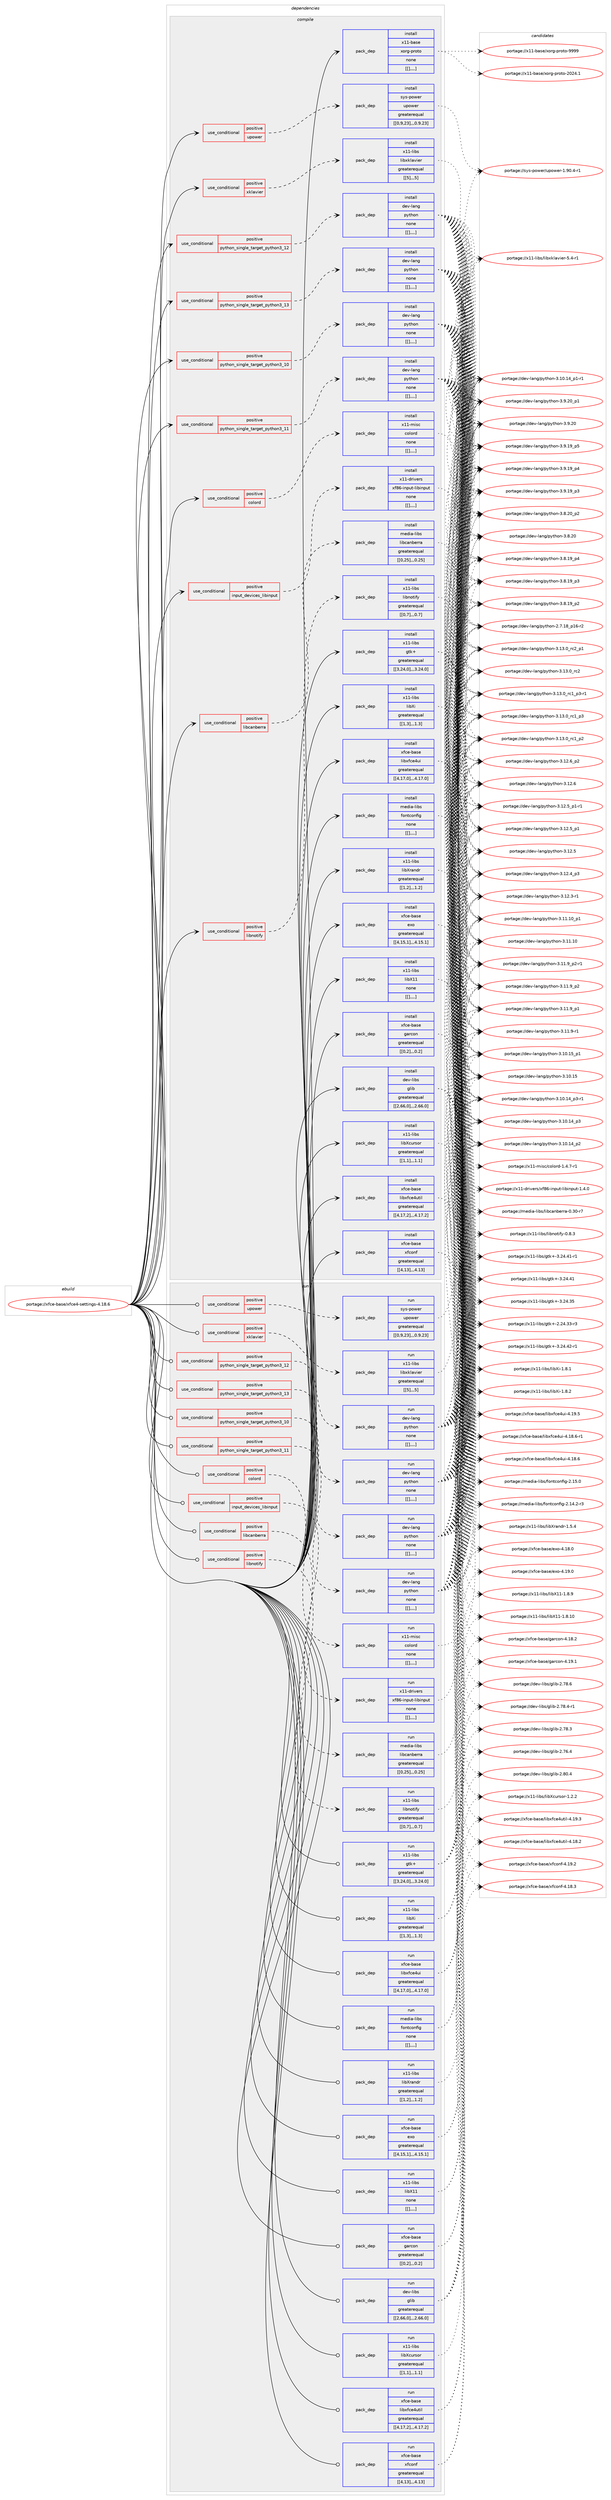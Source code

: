 digraph prolog {

# *************
# Graph options
# *************

newrank=true;
concentrate=true;
compound=true;
graph [rankdir=LR,fontname=Helvetica,fontsize=10,ranksep=1.5];#, ranksep=2.5, nodesep=0.2];
edge  [arrowhead=vee];
node  [fontname=Helvetica,fontsize=10];

# **********
# The ebuild
# **********

subgraph cluster_leftcol {
color=gray;
label=<<i>ebuild</i>>;
id [label="portage://xfce-base/xfce4-settings-4.18.6", color=red, width=4, href="../xfce-base/xfce4-settings-4.18.6.svg"];
}

# ****************
# The dependencies
# ****************

subgraph cluster_midcol {
color=gray;
label=<<i>dependencies</i>>;
subgraph cluster_compile {
fillcolor="#eeeeee";
style=filled;
label=<<i>compile</i>>;
subgraph cond12177 {
dependency35618 [label=<<TABLE BORDER="0" CELLBORDER="1" CELLSPACING="0" CELLPADDING="4"><TR><TD ROWSPAN="3" CELLPADDING="10">use_conditional</TD></TR><TR><TD>positive</TD></TR><TR><TD>colord</TD></TR></TABLE>>, shape=none, color=red];
subgraph pack23195 {
dependency35619 [label=<<TABLE BORDER="0" CELLBORDER="1" CELLSPACING="0" CELLPADDING="4" WIDTH="220"><TR><TD ROWSPAN="6" CELLPADDING="30">pack_dep</TD></TR><TR><TD WIDTH="110">install</TD></TR><TR><TD>x11-misc</TD></TR><TR><TD>colord</TD></TR><TR><TD>none</TD></TR><TR><TD>[[],,,,]</TD></TR></TABLE>>, shape=none, color=blue];
}
dependency35618:e -> dependency35619:w [weight=20,style="dashed",arrowhead="vee"];
}
id:e -> dependency35618:w [weight=20,style="solid",arrowhead="vee"];
subgraph cond12178 {
dependency35620 [label=<<TABLE BORDER="0" CELLBORDER="1" CELLSPACING="0" CELLPADDING="4"><TR><TD ROWSPAN="3" CELLPADDING="10">use_conditional</TD></TR><TR><TD>positive</TD></TR><TR><TD>input_devices_libinput</TD></TR></TABLE>>, shape=none, color=red];
subgraph pack23196 {
dependency35621 [label=<<TABLE BORDER="0" CELLBORDER="1" CELLSPACING="0" CELLPADDING="4" WIDTH="220"><TR><TD ROWSPAN="6" CELLPADDING="30">pack_dep</TD></TR><TR><TD WIDTH="110">install</TD></TR><TR><TD>x11-drivers</TD></TR><TR><TD>xf86-input-libinput</TD></TR><TR><TD>none</TD></TR><TR><TD>[[],,,,]</TD></TR></TABLE>>, shape=none, color=blue];
}
dependency35620:e -> dependency35621:w [weight=20,style="dashed",arrowhead="vee"];
}
id:e -> dependency35620:w [weight=20,style="solid",arrowhead="vee"];
subgraph cond12179 {
dependency35622 [label=<<TABLE BORDER="0" CELLBORDER="1" CELLSPACING="0" CELLPADDING="4"><TR><TD ROWSPAN="3" CELLPADDING="10">use_conditional</TD></TR><TR><TD>positive</TD></TR><TR><TD>libcanberra</TD></TR></TABLE>>, shape=none, color=red];
subgraph pack23197 {
dependency35623 [label=<<TABLE BORDER="0" CELLBORDER="1" CELLSPACING="0" CELLPADDING="4" WIDTH="220"><TR><TD ROWSPAN="6" CELLPADDING="30">pack_dep</TD></TR><TR><TD WIDTH="110">install</TD></TR><TR><TD>media-libs</TD></TR><TR><TD>libcanberra</TD></TR><TR><TD>greaterequal</TD></TR><TR><TD>[[0,25],,,0.25]</TD></TR></TABLE>>, shape=none, color=blue];
}
dependency35622:e -> dependency35623:w [weight=20,style="dashed",arrowhead="vee"];
}
id:e -> dependency35622:w [weight=20,style="solid",arrowhead="vee"];
subgraph cond12180 {
dependency35624 [label=<<TABLE BORDER="0" CELLBORDER="1" CELLSPACING="0" CELLPADDING="4"><TR><TD ROWSPAN="3" CELLPADDING="10">use_conditional</TD></TR><TR><TD>positive</TD></TR><TR><TD>libnotify</TD></TR></TABLE>>, shape=none, color=red];
subgraph pack23198 {
dependency35625 [label=<<TABLE BORDER="0" CELLBORDER="1" CELLSPACING="0" CELLPADDING="4" WIDTH="220"><TR><TD ROWSPAN="6" CELLPADDING="30">pack_dep</TD></TR><TR><TD WIDTH="110">install</TD></TR><TR><TD>x11-libs</TD></TR><TR><TD>libnotify</TD></TR><TR><TD>greaterequal</TD></TR><TR><TD>[[0,7],,,0.7]</TD></TR></TABLE>>, shape=none, color=blue];
}
dependency35624:e -> dependency35625:w [weight=20,style="dashed",arrowhead="vee"];
}
id:e -> dependency35624:w [weight=20,style="solid",arrowhead="vee"];
subgraph cond12181 {
dependency35626 [label=<<TABLE BORDER="0" CELLBORDER="1" CELLSPACING="0" CELLPADDING="4"><TR><TD ROWSPAN="3" CELLPADDING="10">use_conditional</TD></TR><TR><TD>positive</TD></TR><TR><TD>python_single_target_python3_10</TD></TR></TABLE>>, shape=none, color=red];
subgraph pack23199 {
dependency35627 [label=<<TABLE BORDER="0" CELLBORDER="1" CELLSPACING="0" CELLPADDING="4" WIDTH="220"><TR><TD ROWSPAN="6" CELLPADDING="30">pack_dep</TD></TR><TR><TD WIDTH="110">install</TD></TR><TR><TD>dev-lang</TD></TR><TR><TD>python</TD></TR><TR><TD>none</TD></TR><TR><TD>[[],,,,]</TD></TR></TABLE>>, shape=none, color=blue];
}
dependency35626:e -> dependency35627:w [weight=20,style="dashed",arrowhead="vee"];
}
id:e -> dependency35626:w [weight=20,style="solid",arrowhead="vee"];
subgraph cond12182 {
dependency35628 [label=<<TABLE BORDER="0" CELLBORDER="1" CELLSPACING="0" CELLPADDING="4"><TR><TD ROWSPAN="3" CELLPADDING="10">use_conditional</TD></TR><TR><TD>positive</TD></TR><TR><TD>python_single_target_python3_11</TD></TR></TABLE>>, shape=none, color=red];
subgraph pack23200 {
dependency35629 [label=<<TABLE BORDER="0" CELLBORDER="1" CELLSPACING="0" CELLPADDING="4" WIDTH="220"><TR><TD ROWSPAN="6" CELLPADDING="30">pack_dep</TD></TR><TR><TD WIDTH="110">install</TD></TR><TR><TD>dev-lang</TD></TR><TR><TD>python</TD></TR><TR><TD>none</TD></TR><TR><TD>[[],,,,]</TD></TR></TABLE>>, shape=none, color=blue];
}
dependency35628:e -> dependency35629:w [weight=20,style="dashed",arrowhead="vee"];
}
id:e -> dependency35628:w [weight=20,style="solid",arrowhead="vee"];
subgraph cond12183 {
dependency35630 [label=<<TABLE BORDER="0" CELLBORDER="1" CELLSPACING="0" CELLPADDING="4"><TR><TD ROWSPAN="3" CELLPADDING="10">use_conditional</TD></TR><TR><TD>positive</TD></TR><TR><TD>python_single_target_python3_12</TD></TR></TABLE>>, shape=none, color=red];
subgraph pack23201 {
dependency35631 [label=<<TABLE BORDER="0" CELLBORDER="1" CELLSPACING="0" CELLPADDING="4" WIDTH="220"><TR><TD ROWSPAN="6" CELLPADDING="30">pack_dep</TD></TR><TR><TD WIDTH="110">install</TD></TR><TR><TD>dev-lang</TD></TR><TR><TD>python</TD></TR><TR><TD>none</TD></TR><TR><TD>[[],,,,]</TD></TR></TABLE>>, shape=none, color=blue];
}
dependency35630:e -> dependency35631:w [weight=20,style="dashed",arrowhead="vee"];
}
id:e -> dependency35630:w [weight=20,style="solid",arrowhead="vee"];
subgraph cond12184 {
dependency35632 [label=<<TABLE BORDER="0" CELLBORDER="1" CELLSPACING="0" CELLPADDING="4"><TR><TD ROWSPAN="3" CELLPADDING="10">use_conditional</TD></TR><TR><TD>positive</TD></TR><TR><TD>python_single_target_python3_13</TD></TR></TABLE>>, shape=none, color=red];
subgraph pack23202 {
dependency35633 [label=<<TABLE BORDER="0" CELLBORDER="1" CELLSPACING="0" CELLPADDING="4" WIDTH="220"><TR><TD ROWSPAN="6" CELLPADDING="30">pack_dep</TD></TR><TR><TD WIDTH="110">install</TD></TR><TR><TD>dev-lang</TD></TR><TR><TD>python</TD></TR><TR><TD>none</TD></TR><TR><TD>[[],,,,]</TD></TR></TABLE>>, shape=none, color=blue];
}
dependency35632:e -> dependency35633:w [weight=20,style="dashed",arrowhead="vee"];
}
id:e -> dependency35632:w [weight=20,style="solid",arrowhead="vee"];
subgraph cond12185 {
dependency35634 [label=<<TABLE BORDER="0" CELLBORDER="1" CELLSPACING="0" CELLPADDING="4"><TR><TD ROWSPAN="3" CELLPADDING="10">use_conditional</TD></TR><TR><TD>positive</TD></TR><TR><TD>upower</TD></TR></TABLE>>, shape=none, color=red];
subgraph pack23203 {
dependency35635 [label=<<TABLE BORDER="0" CELLBORDER="1" CELLSPACING="0" CELLPADDING="4" WIDTH="220"><TR><TD ROWSPAN="6" CELLPADDING="30">pack_dep</TD></TR><TR><TD WIDTH="110">install</TD></TR><TR><TD>sys-power</TD></TR><TR><TD>upower</TD></TR><TR><TD>greaterequal</TD></TR><TR><TD>[[0,9,23],,,0.9.23]</TD></TR></TABLE>>, shape=none, color=blue];
}
dependency35634:e -> dependency35635:w [weight=20,style="dashed",arrowhead="vee"];
}
id:e -> dependency35634:w [weight=20,style="solid",arrowhead="vee"];
subgraph cond12186 {
dependency35636 [label=<<TABLE BORDER="0" CELLBORDER="1" CELLSPACING="0" CELLPADDING="4"><TR><TD ROWSPAN="3" CELLPADDING="10">use_conditional</TD></TR><TR><TD>positive</TD></TR><TR><TD>xklavier</TD></TR></TABLE>>, shape=none, color=red];
subgraph pack23204 {
dependency35637 [label=<<TABLE BORDER="0" CELLBORDER="1" CELLSPACING="0" CELLPADDING="4" WIDTH="220"><TR><TD ROWSPAN="6" CELLPADDING="30">pack_dep</TD></TR><TR><TD WIDTH="110">install</TD></TR><TR><TD>x11-libs</TD></TR><TR><TD>libxklavier</TD></TR><TR><TD>greaterequal</TD></TR><TR><TD>[[5],,,5]</TD></TR></TABLE>>, shape=none, color=blue];
}
dependency35636:e -> dependency35637:w [weight=20,style="dashed",arrowhead="vee"];
}
id:e -> dependency35636:w [weight=20,style="solid",arrowhead="vee"];
subgraph pack23205 {
dependency35638 [label=<<TABLE BORDER="0" CELLBORDER="1" CELLSPACING="0" CELLPADDING="4" WIDTH="220"><TR><TD ROWSPAN="6" CELLPADDING="30">pack_dep</TD></TR><TR><TD WIDTH="110">install</TD></TR><TR><TD>dev-libs</TD></TR><TR><TD>glib</TD></TR><TR><TD>greaterequal</TD></TR><TR><TD>[[2,66,0],,,2.66.0]</TD></TR></TABLE>>, shape=none, color=blue];
}
id:e -> dependency35638:w [weight=20,style="solid",arrowhead="vee"];
subgraph pack23206 {
dependency35639 [label=<<TABLE BORDER="0" CELLBORDER="1" CELLSPACING="0" CELLPADDING="4" WIDTH="220"><TR><TD ROWSPAN="6" CELLPADDING="30">pack_dep</TD></TR><TR><TD WIDTH="110">install</TD></TR><TR><TD>media-libs</TD></TR><TR><TD>fontconfig</TD></TR><TR><TD>none</TD></TR><TR><TD>[[],,,,]</TD></TR></TABLE>>, shape=none, color=blue];
}
id:e -> dependency35639:w [weight=20,style="solid",arrowhead="vee"];
subgraph pack23207 {
dependency35640 [label=<<TABLE BORDER="0" CELLBORDER="1" CELLSPACING="0" CELLPADDING="4" WIDTH="220"><TR><TD ROWSPAN="6" CELLPADDING="30">pack_dep</TD></TR><TR><TD WIDTH="110">install</TD></TR><TR><TD>x11-base</TD></TR><TR><TD>xorg-proto</TD></TR><TR><TD>none</TD></TR><TR><TD>[[],,,,]</TD></TR></TABLE>>, shape=none, color=blue];
}
id:e -> dependency35640:w [weight=20,style="solid",arrowhead="vee"];
subgraph pack23208 {
dependency35641 [label=<<TABLE BORDER="0" CELLBORDER="1" CELLSPACING="0" CELLPADDING="4" WIDTH="220"><TR><TD ROWSPAN="6" CELLPADDING="30">pack_dep</TD></TR><TR><TD WIDTH="110">install</TD></TR><TR><TD>x11-libs</TD></TR><TR><TD>gtk+</TD></TR><TR><TD>greaterequal</TD></TR><TR><TD>[[3,24,0],,,3.24.0]</TD></TR></TABLE>>, shape=none, color=blue];
}
id:e -> dependency35641:w [weight=20,style="solid",arrowhead="vee"];
subgraph pack23209 {
dependency35642 [label=<<TABLE BORDER="0" CELLBORDER="1" CELLSPACING="0" CELLPADDING="4" WIDTH="220"><TR><TD ROWSPAN="6" CELLPADDING="30">pack_dep</TD></TR><TR><TD WIDTH="110">install</TD></TR><TR><TD>x11-libs</TD></TR><TR><TD>libX11</TD></TR><TR><TD>none</TD></TR><TR><TD>[[],,,,]</TD></TR></TABLE>>, shape=none, color=blue];
}
id:e -> dependency35642:w [weight=20,style="solid",arrowhead="vee"];
subgraph pack23210 {
dependency35643 [label=<<TABLE BORDER="0" CELLBORDER="1" CELLSPACING="0" CELLPADDING="4" WIDTH="220"><TR><TD ROWSPAN="6" CELLPADDING="30">pack_dep</TD></TR><TR><TD WIDTH="110">install</TD></TR><TR><TD>x11-libs</TD></TR><TR><TD>libXcursor</TD></TR><TR><TD>greaterequal</TD></TR><TR><TD>[[1,1],,,1.1]</TD></TR></TABLE>>, shape=none, color=blue];
}
id:e -> dependency35643:w [weight=20,style="solid",arrowhead="vee"];
subgraph pack23211 {
dependency35644 [label=<<TABLE BORDER="0" CELLBORDER="1" CELLSPACING="0" CELLPADDING="4" WIDTH="220"><TR><TD ROWSPAN="6" CELLPADDING="30">pack_dep</TD></TR><TR><TD WIDTH="110">install</TD></TR><TR><TD>x11-libs</TD></TR><TR><TD>libXi</TD></TR><TR><TD>greaterequal</TD></TR><TR><TD>[[1,3],,,1.3]</TD></TR></TABLE>>, shape=none, color=blue];
}
id:e -> dependency35644:w [weight=20,style="solid",arrowhead="vee"];
subgraph pack23212 {
dependency35645 [label=<<TABLE BORDER="0" CELLBORDER="1" CELLSPACING="0" CELLPADDING="4" WIDTH="220"><TR><TD ROWSPAN="6" CELLPADDING="30">pack_dep</TD></TR><TR><TD WIDTH="110">install</TD></TR><TR><TD>x11-libs</TD></TR><TR><TD>libXrandr</TD></TR><TR><TD>greaterequal</TD></TR><TR><TD>[[1,2],,,1.2]</TD></TR></TABLE>>, shape=none, color=blue];
}
id:e -> dependency35645:w [weight=20,style="solid",arrowhead="vee"];
subgraph pack23213 {
dependency35646 [label=<<TABLE BORDER="0" CELLBORDER="1" CELLSPACING="0" CELLPADDING="4" WIDTH="220"><TR><TD ROWSPAN="6" CELLPADDING="30">pack_dep</TD></TR><TR><TD WIDTH="110">install</TD></TR><TR><TD>xfce-base</TD></TR><TR><TD>exo</TD></TR><TR><TD>greaterequal</TD></TR><TR><TD>[[4,15,1],,,4.15.1]</TD></TR></TABLE>>, shape=none, color=blue];
}
id:e -> dependency35646:w [weight=20,style="solid",arrowhead="vee"];
subgraph pack23214 {
dependency35647 [label=<<TABLE BORDER="0" CELLBORDER="1" CELLSPACING="0" CELLPADDING="4" WIDTH="220"><TR><TD ROWSPAN="6" CELLPADDING="30">pack_dep</TD></TR><TR><TD WIDTH="110">install</TD></TR><TR><TD>xfce-base</TD></TR><TR><TD>garcon</TD></TR><TR><TD>greaterequal</TD></TR><TR><TD>[[0,2],,,0.2]</TD></TR></TABLE>>, shape=none, color=blue];
}
id:e -> dependency35647:w [weight=20,style="solid",arrowhead="vee"];
subgraph pack23215 {
dependency35648 [label=<<TABLE BORDER="0" CELLBORDER="1" CELLSPACING="0" CELLPADDING="4" WIDTH="220"><TR><TD ROWSPAN="6" CELLPADDING="30">pack_dep</TD></TR><TR><TD WIDTH="110">install</TD></TR><TR><TD>xfce-base</TD></TR><TR><TD>libxfce4ui</TD></TR><TR><TD>greaterequal</TD></TR><TR><TD>[[4,17,0],,,4.17.0]</TD></TR></TABLE>>, shape=none, color=blue];
}
id:e -> dependency35648:w [weight=20,style="solid",arrowhead="vee"];
subgraph pack23216 {
dependency35649 [label=<<TABLE BORDER="0" CELLBORDER="1" CELLSPACING="0" CELLPADDING="4" WIDTH="220"><TR><TD ROWSPAN="6" CELLPADDING="30">pack_dep</TD></TR><TR><TD WIDTH="110">install</TD></TR><TR><TD>xfce-base</TD></TR><TR><TD>libxfce4util</TD></TR><TR><TD>greaterequal</TD></TR><TR><TD>[[4,17,2],,,4.17.2]</TD></TR></TABLE>>, shape=none, color=blue];
}
id:e -> dependency35649:w [weight=20,style="solid",arrowhead="vee"];
subgraph pack23217 {
dependency35650 [label=<<TABLE BORDER="0" CELLBORDER="1" CELLSPACING="0" CELLPADDING="4" WIDTH="220"><TR><TD ROWSPAN="6" CELLPADDING="30">pack_dep</TD></TR><TR><TD WIDTH="110">install</TD></TR><TR><TD>xfce-base</TD></TR><TR><TD>xfconf</TD></TR><TR><TD>greaterequal</TD></TR><TR><TD>[[4,13],,,4.13]</TD></TR></TABLE>>, shape=none, color=blue];
}
id:e -> dependency35650:w [weight=20,style="solid",arrowhead="vee"];
}
subgraph cluster_compileandrun {
fillcolor="#eeeeee";
style=filled;
label=<<i>compile and run</i>>;
}
subgraph cluster_run {
fillcolor="#eeeeee";
style=filled;
label=<<i>run</i>>;
subgraph cond12187 {
dependency35651 [label=<<TABLE BORDER="0" CELLBORDER="1" CELLSPACING="0" CELLPADDING="4"><TR><TD ROWSPAN="3" CELLPADDING="10">use_conditional</TD></TR><TR><TD>positive</TD></TR><TR><TD>colord</TD></TR></TABLE>>, shape=none, color=red];
subgraph pack23218 {
dependency35652 [label=<<TABLE BORDER="0" CELLBORDER="1" CELLSPACING="0" CELLPADDING="4" WIDTH="220"><TR><TD ROWSPAN="6" CELLPADDING="30">pack_dep</TD></TR><TR><TD WIDTH="110">run</TD></TR><TR><TD>x11-misc</TD></TR><TR><TD>colord</TD></TR><TR><TD>none</TD></TR><TR><TD>[[],,,,]</TD></TR></TABLE>>, shape=none, color=blue];
}
dependency35651:e -> dependency35652:w [weight=20,style="dashed",arrowhead="vee"];
}
id:e -> dependency35651:w [weight=20,style="solid",arrowhead="odot"];
subgraph cond12188 {
dependency35653 [label=<<TABLE BORDER="0" CELLBORDER="1" CELLSPACING="0" CELLPADDING="4"><TR><TD ROWSPAN="3" CELLPADDING="10">use_conditional</TD></TR><TR><TD>positive</TD></TR><TR><TD>input_devices_libinput</TD></TR></TABLE>>, shape=none, color=red];
subgraph pack23219 {
dependency35654 [label=<<TABLE BORDER="0" CELLBORDER="1" CELLSPACING="0" CELLPADDING="4" WIDTH="220"><TR><TD ROWSPAN="6" CELLPADDING="30">pack_dep</TD></TR><TR><TD WIDTH="110">run</TD></TR><TR><TD>x11-drivers</TD></TR><TR><TD>xf86-input-libinput</TD></TR><TR><TD>none</TD></TR><TR><TD>[[],,,,]</TD></TR></TABLE>>, shape=none, color=blue];
}
dependency35653:e -> dependency35654:w [weight=20,style="dashed",arrowhead="vee"];
}
id:e -> dependency35653:w [weight=20,style="solid",arrowhead="odot"];
subgraph cond12189 {
dependency35655 [label=<<TABLE BORDER="0" CELLBORDER="1" CELLSPACING="0" CELLPADDING="4"><TR><TD ROWSPAN="3" CELLPADDING="10">use_conditional</TD></TR><TR><TD>positive</TD></TR><TR><TD>libcanberra</TD></TR></TABLE>>, shape=none, color=red];
subgraph pack23220 {
dependency35656 [label=<<TABLE BORDER="0" CELLBORDER="1" CELLSPACING="0" CELLPADDING="4" WIDTH="220"><TR><TD ROWSPAN="6" CELLPADDING="30">pack_dep</TD></TR><TR><TD WIDTH="110">run</TD></TR><TR><TD>media-libs</TD></TR><TR><TD>libcanberra</TD></TR><TR><TD>greaterequal</TD></TR><TR><TD>[[0,25],,,0.25]</TD></TR></TABLE>>, shape=none, color=blue];
}
dependency35655:e -> dependency35656:w [weight=20,style="dashed",arrowhead="vee"];
}
id:e -> dependency35655:w [weight=20,style="solid",arrowhead="odot"];
subgraph cond12190 {
dependency35657 [label=<<TABLE BORDER="0" CELLBORDER="1" CELLSPACING="0" CELLPADDING="4"><TR><TD ROWSPAN="3" CELLPADDING="10">use_conditional</TD></TR><TR><TD>positive</TD></TR><TR><TD>libnotify</TD></TR></TABLE>>, shape=none, color=red];
subgraph pack23221 {
dependency35658 [label=<<TABLE BORDER="0" CELLBORDER="1" CELLSPACING="0" CELLPADDING="4" WIDTH="220"><TR><TD ROWSPAN="6" CELLPADDING="30">pack_dep</TD></TR><TR><TD WIDTH="110">run</TD></TR><TR><TD>x11-libs</TD></TR><TR><TD>libnotify</TD></TR><TR><TD>greaterequal</TD></TR><TR><TD>[[0,7],,,0.7]</TD></TR></TABLE>>, shape=none, color=blue];
}
dependency35657:e -> dependency35658:w [weight=20,style="dashed",arrowhead="vee"];
}
id:e -> dependency35657:w [weight=20,style="solid",arrowhead="odot"];
subgraph cond12191 {
dependency35659 [label=<<TABLE BORDER="0" CELLBORDER="1" CELLSPACING="0" CELLPADDING="4"><TR><TD ROWSPAN="3" CELLPADDING="10">use_conditional</TD></TR><TR><TD>positive</TD></TR><TR><TD>python_single_target_python3_10</TD></TR></TABLE>>, shape=none, color=red];
subgraph pack23222 {
dependency35660 [label=<<TABLE BORDER="0" CELLBORDER="1" CELLSPACING="0" CELLPADDING="4" WIDTH="220"><TR><TD ROWSPAN="6" CELLPADDING="30">pack_dep</TD></TR><TR><TD WIDTH="110">run</TD></TR><TR><TD>dev-lang</TD></TR><TR><TD>python</TD></TR><TR><TD>none</TD></TR><TR><TD>[[],,,,]</TD></TR></TABLE>>, shape=none, color=blue];
}
dependency35659:e -> dependency35660:w [weight=20,style="dashed",arrowhead="vee"];
}
id:e -> dependency35659:w [weight=20,style="solid",arrowhead="odot"];
subgraph cond12192 {
dependency35661 [label=<<TABLE BORDER="0" CELLBORDER="1" CELLSPACING="0" CELLPADDING="4"><TR><TD ROWSPAN="3" CELLPADDING="10">use_conditional</TD></TR><TR><TD>positive</TD></TR><TR><TD>python_single_target_python3_11</TD></TR></TABLE>>, shape=none, color=red];
subgraph pack23223 {
dependency35662 [label=<<TABLE BORDER="0" CELLBORDER="1" CELLSPACING="0" CELLPADDING="4" WIDTH="220"><TR><TD ROWSPAN="6" CELLPADDING="30">pack_dep</TD></TR><TR><TD WIDTH="110">run</TD></TR><TR><TD>dev-lang</TD></TR><TR><TD>python</TD></TR><TR><TD>none</TD></TR><TR><TD>[[],,,,]</TD></TR></TABLE>>, shape=none, color=blue];
}
dependency35661:e -> dependency35662:w [weight=20,style="dashed",arrowhead="vee"];
}
id:e -> dependency35661:w [weight=20,style="solid",arrowhead="odot"];
subgraph cond12193 {
dependency35663 [label=<<TABLE BORDER="0" CELLBORDER="1" CELLSPACING="0" CELLPADDING="4"><TR><TD ROWSPAN="3" CELLPADDING="10">use_conditional</TD></TR><TR><TD>positive</TD></TR><TR><TD>python_single_target_python3_12</TD></TR></TABLE>>, shape=none, color=red];
subgraph pack23224 {
dependency35664 [label=<<TABLE BORDER="0" CELLBORDER="1" CELLSPACING="0" CELLPADDING="4" WIDTH="220"><TR><TD ROWSPAN="6" CELLPADDING="30">pack_dep</TD></TR><TR><TD WIDTH="110">run</TD></TR><TR><TD>dev-lang</TD></TR><TR><TD>python</TD></TR><TR><TD>none</TD></TR><TR><TD>[[],,,,]</TD></TR></TABLE>>, shape=none, color=blue];
}
dependency35663:e -> dependency35664:w [weight=20,style="dashed",arrowhead="vee"];
}
id:e -> dependency35663:w [weight=20,style="solid",arrowhead="odot"];
subgraph cond12194 {
dependency35665 [label=<<TABLE BORDER="0" CELLBORDER="1" CELLSPACING="0" CELLPADDING="4"><TR><TD ROWSPAN="3" CELLPADDING="10">use_conditional</TD></TR><TR><TD>positive</TD></TR><TR><TD>python_single_target_python3_13</TD></TR></TABLE>>, shape=none, color=red];
subgraph pack23225 {
dependency35666 [label=<<TABLE BORDER="0" CELLBORDER="1" CELLSPACING="0" CELLPADDING="4" WIDTH="220"><TR><TD ROWSPAN="6" CELLPADDING="30">pack_dep</TD></TR><TR><TD WIDTH="110">run</TD></TR><TR><TD>dev-lang</TD></TR><TR><TD>python</TD></TR><TR><TD>none</TD></TR><TR><TD>[[],,,,]</TD></TR></TABLE>>, shape=none, color=blue];
}
dependency35665:e -> dependency35666:w [weight=20,style="dashed",arrowhead="vee"];
}
id:e -> dependency35665:w [weight=20,style="solid",arrowhead="odot"];
subgraph cond12195 {
dependency35667 [label=<<TABLE BORDER="0" CELLBORDER="1" CELLSPACING="0" CELLPADDING="4"><TR><TD ROWSPAN="3" CELLPADDING="10">use_conditional</TD></TR><TR><TD>positive</TD></TR><TR><TD>upower</TD></TR></TABLE>>, shape=none, color=red];
subgraph pack23226 {
dependency35668 [label=<<TABLE BORDER="0" CELLBORDER="1" CELLSPACING="0" CELLPADDING="4" WIDTH="220"><TR><TD ROWSPAN="6" CELLPADDING="30">pack_dep</TD></TR><TR><TD WIDTH="110">run</TD></TR><TR><TD>sys-power</TD></TR><TR><TD>upower</TD></TR><TR><TD>greaterequal</TD></TR><TR><TD>[[0,9,23],,,0.9.23]</TD></TR></TABLE>>, shape=none, color=blue];
}
dependency35667:e -> dependency35668:w [weight=20,style="dashed",arrowhead="vee"];
}
id:e -> dependency35667:w [weight=20,style="solid",arrowhead="odot"];
subgraph cond12196 {
dependency35669 [label=<<TABLE BORDER="0" CELLBORDER="1" CELLSPACING="0" CELLPADDING="4"><TR><TD ROWSPAN="3" CELLPADDING="10">use_conditional</TD></TR><TR><TD>positive</TD></TR><TR><TD>xklavier</TD></TR></TABLE>>, shape=none, color=red];
subgraph pack23227 {
dependency35670 [label=<<TABLE BORDER="0" CELLBORDER="1" CELLSPACING="0" CELLPADDING="4" WIDTH="220"><TR><TD ROWSPAN="6" CELLPADDING="30">pack_dep</TD></TR><TR><TD WIDTH="110">run</TD></TR><TR><TD>x11-libs</TD></TR><TR><TD>libxklavier</TD></TR><TR><TD>greaterequal</TD></TR><TR><TD>[[5],,,5]</TD></TR></TABLE>>, shape=none, color=blue];
}
dependency35669:e -> dependency35670:w [weight=20,style="dashed",arrowhead="vee"];
}
id:e -> dependency35669:w [weight=20,style="solid",arrowhead="odot"];
subgraph pack23228 {
dependency35671 [label=<<TABLE BORDER="0" CELLBORDER="1" CELLSPACING="0" CELLPADDING="4" WIDTH="220"><TR><TD ROWSPAN="6" CELLPADDING="30">pack_dep</TD></TR><TR><TD WIDTH="110">run</TD></TR><TR><TD>dev-libs</TD></TR><TR><TD>glib</TD></TR><TR><TD>greaterequal</TD></TR><TR><TD>[[2,66,0],,,2.66.0]</TD></TR></TABLE>>, shape=none, color=blue];
}
id:e -> dependency35671:w [weight=20,style="solid",arrowhead="odot"];
subgraph pack23229 {
dependency35672 [label=<<TABLE BORDER="0" CELLBORDER="1" CELLSPACING="0" CELLPADDING="4" WIDTH="220"><TR><TD ROWSPAN="6" CELLPADDING="30">pack_dep</TD></TR><TR><TD WIDTH="110">run</TD></TR><TR><TD>media-libs</TD></TR><TR><TD>fontconfig</TD></TR><TR><TD>none</TD></TR><TR><TD>[[],,,,]</TD></TR></TABLE>>, shape=none, color=blue];
}
id:e -> dependency35672:w [weight=20,style="solid",arrowhead="odot"];
subgraph pack23230 {
dependency35673 [label=<<TABLE BORDER="0" CELLBORDER="1" CELLSPACING="0" CELLPADDING="4" WIDTH="220"><TR><TD ROWSPAN="6" CELLPADDING="30">pack_dep</TD></TR><TR><TD WIDTH="110">run</TD></TR><TR><TD>x11-libs</TD></TR><TR><TD>gtk+</TD></TR><TR><TD>greaterequal</TD></TR><TR><TD>[[3,24,0],,,3.24.0]</TD></TR></TABLE>>, shape=none, color=blue];
}
id:e -> dependency35673:w [weight=20,style="solid",arrowhead="odot"];
subgraph pack23231 {
dependency35674 [label=<<TABLE BORDER="0" CELLBORDER="1" CELLSPACING="0" CELLPADDING="4" WIDTH="220"><TR><TD ROWSPAN="6" CELLPADDING="30">pack_dep</TD></TR><TR><TD WIDTH="110">run</TD></TR><TR><TD>x11-libs</TD></TR><TR><TD>libX11</TD></TR><TR><TD>none</TD></TR><TR><TD>[[],,,,]</TD></TR></TABLE>>, shape=none, color=blue];
}
id:e -> dependency35674:w [weight=20,style="solid",arrowhead="odot"];
subgraph pack23232 {
dependency35675 [label=<<TABLE BORDER="0" CELLBORDER="1" CELLSPACING="0" CELLPADDING="4" WIDTH="220"><TR><TD ROWSPAN="6" CELLPADDING="30">pack_dep</TD></TR><TR><TD WIDTH="110">run</TD></TR><TR><TD>x11-libs</TD></TR><TR><TD>libXcursor</TD></TR><TR><TD>greaterequal</TD></TR><TR><TD>[[1,1],,,1.1]</TD></TR></TABLE>>, shape=none, color=blue];
}
id:e -> dependency35675:w [weight=20,style="solid",arrowhead="odot"];
subgraph pack23233 {
dependency35676 [label=<<TABLE BORDER="0" CELLBORDER="1" CELLSPACING="0" CELLPADDING="4" WIDTH="220"><TR><TD ROWSPAN="6" CELLPADDING="30">pack_dep</TD></TR><TR><TD WIDTH="110">run</TD></TR><TR><TD>x11-libs</TD></TR><TR><TD>libXi</TD></TR><TR><TD>greaterequal</TD></TR><TR><TD>[[1,3],,,1.3]</TD></TR></TABLE>>, shape=none, color=blue];
}
id:e -> dependency35676:w [weight=20,style="solid",arrowhead="odot"];
subgraph pack23234 {
dependency35677 [label=<<TABLE BORDER="0" CELLBORDER="1" CELLSPACING="0" CELLPADDING="4" WIDTH="220"><TR><TD ROWSPAN="6" CELLPADDING="30">pack_dep</TD></TR><TR><TD WIDTH="110">run</TD></TR><TR><TD>x11-libs</TD></TR><TR><TD>libXrandr</TD></TR><TR><TD>greaterequal</TD></TR><TR><TD>[[1,2],,,1.2]</TD></TR></TABLE>>, shape=none, color=blue];
}
id:e -> dependency35677:w [weight=20,style="solid",arrowhead="odot"];
subgraph pack23235 {
dependency35678 [label=<<TABLE BORDER="0" CELLBORDER="1" CELLSPACING="0" CELLPADDING="4" WIDTH="220"><TR><TD ROWSPAN="6" CELLPADDING="30">pack_dep</TD></TR><TR><TD WIDTH="110">run</TD></TR><TR><TD>xfce-base</TD></TR><TR><TD>exo</TD></TR><TR><TD>greaterequal</TD></TR><TR><TD>[[4,15,1],,,4.15.1]</TD></TR></TABLE>>, shape=none, color=blue];
}
id:e -> dependency35678:w [weight=20,style="solid",arrowhead="odot"];
subgraph pack23236 {
dependency35679 [label=<<TABLE BORDER="0" CELLBORDER="1" CELLSPACING="0" CELLPADDING="4" WIDTH="220"><TR><TD ROWSPAN="6" CELLPADDING="30">pack_dep</TD></TR><TR><TD WIDTH="110">run</TD></TR><TR><TD>xfce-base</TD></TR><TR><TD>garcon</TD></TR><TR><TD>greaterequal</TD></TR><TR><TD>[[0,2],,,0.2]</TD></TR></TABLE>>, shape=none, color=blue];
}
id:e -> dependency35679:w [weight=20,style="solid",arrowhead="odot"];
subgraph pack23237 {
dependency35680 [label=<<TABLE BORDER="0" CELLBORDER="1" CELLSPACING="0" CELLPADDING="4" WIDTH="220"><TR><TD ROWSPAN="6" CELLPADDING="30">pack_dep</TD></TR><TR><TD WIDTH="110">run</TD></TR><TR><TD>xfce-base</TD></TR><TR><TD>libxfce4ui</TD></TR><TR><TD>greaterequal</TD></TR><TR><TD>[[4,17,0],,,4.17.0]</TD></TR></TABLE>>, shape=none, color=blue];
}
id:e -> dependency35680:w [weight=20,style="solid",arrowhead="odot"];
subgraph pack23238 {
dependency35681 [label=<<TABLE BORDER="0" CELLBORDER="1" CELLSPACING="0" CELLPADDING="4" WIDTH="220"><TR><TD ROWSPAN="6" CELLPADDING="30">pack_dep</TD></TR><TR><TD WIDTH="110">run</TD></TR><TR><TD>xfce-base</TD></TR><TR><TD>libxfce4util</TD></TR><TR><TD>greaterequal</TD></TR><TR><TD>[[4,17,2],,,4.17.2]</TD></TR></TABLE>>, shape=none, color=blue];
}
id:e -> dependency35681:w [weight=20,style="solid",arrowhead="odot"];
subgraph pack23239 {
dependency35682 [label=<<TABLE BORDER="0" CELLBORDER="1" CELLSPACING="0" CELLPADDING="4" WIDTH="220"><TR><TD ROWSPAN="6" CELLPADDING="30">pack_dep</TD></TR><TR><TD WIDTH="110">run</TD></TR><TR><TD>xfce-base</TD></TR><TR><TD>xfconf</TD></TR><TR><TD>greaterequal</TD></TR><TR><TD>[[4,13],,,4.13]</TD></TR></TABLE>>, shape=none, color=blue];
}
id:e -> dependency35682:w [weight=20,style="solid",arrowhead="odot"];
}
}

# **************
# The candidates
# **************

subgraph cluster_choices {
rank=same;
color=gray;
label=<<i>candidates</i>>;

subgraph choice23195 {
color=black;
nodesep=1;
choice1204949451091051159947991111081111141004549465246554511449 [label="portage://x11-misc/colord-1.4.7-r1", color=red, width=4,href="../x11-misc/colord-1.4.7-r1.svg"];
dependency35619:e -> choice1204949451091051159947991111081111141004549465246554511449:w [style=dotted,weight="100"];
}
subgraph choice23196 {
color=black;
nodesep=1;
choice120494945100114105118101114115471201025654451051101121171164510810598105110112117116454946524648 [label="portage://x11-drivers/xf86-input-libinput-1.4.0", color=red, width=4,href="../x11-drivers/xf86-input-libinput-1.4.0.svg"];
dependency35621:e -> choice120494945100114105118101114115471201025654451051101121171164510810598105110112117116454946524648:w [style=dotted,weight="100"];
}
subgraph choice23197 {
color=black;
nodesep=1;
choice10910110010597451081059811547108105989997110981011141149745484651484511455 [label="portage://media-libs/libcanberra-0.30-r7", color=red, width=4,href="../media-libs/libcanberra-0.30-r7.svg"];
dependency35623:e -> choice10910110010597451081059811547108105989997110981011141149745484651484511455:w [style=dotted,weight="100"];
}
subgraph choice23198 {
color=black;
nodesep=1;
choice120494945108105981154710810598110111116105102121454846564651 [label="portage://x11-libs/libnotify-0.8.3", color=red, width=4,href="../x11-libs/libnotify-0.8.3.svg"];
dependency35625:e -> choice120494945108105981154710810598110111116105102121454846564651:w [style=dotted,weight="100"];
}
subgraph choice23199 {
color=black;
nodesep=1;
choice100101118451089711010347112121116104111110455146495146489511499509511249 [label="portage://dev-lang/python-3.13.0_rc2_p1", color=red, width=4,href="../dev-lang/python-3.13.0_rc2_p1.svg"];
choice10010111845108971101034711212111610411111045514649514648951149950 [label="portage://dev-lang/python-3.13.0_rc2", color=red, width=4,href="../dev-lang/python-3.13.0_rc2.svg"];
choice1001011184510897110103471121211161041111104551464951464895114994995112514511449 [label="portage://dev-lang/python-3.13.0_rc1_p3-r1", color=red, width=4,href="../dev-lang/python-3.13.0_rc1_p3-r1.svg"];
choice100101118451089711010347112121116104111110455146495146489511499499511251 [label="portage://dev-lang/python-3.13.0_rc1_p3", color=red, width=4,href="../dev-lang/python-3.13.0_rc1_p3.svg"];
choice100101118451089711010347112121116104111110455146495146489511499499511250 [label="portage://dev-lang/python-3.13.0_rc1_p2", color=red, width=4,href="../dev-lang/python-3.13.0_rc1_p2.svg"];
choice100101118451089711010347112121116104111110455146495046549511250 [label="portage://dev-lang/python-3.12.6_p2", color=red, width=4,href="../dev-lang/python-3.12.6_p2.svg"];
choice10010111845108971101034711212111610411111045514649504654 [label="portage://dev-lang/python-3.12.6", color=red, width=4,href="../dev-lang/python-3.12.6.svg"];
choice1001011184510897110103471121211161041111104551464950465395112494511449 [label="portage://dev-lang/python-3.12.5_p1-r1", color=red, width=4,href="../dev-lang/python-3.12.5_p1-r1.svg"];
choice100101118451089711010347112121116104111110455146495046539511249 [label="portage://dev-lang/python-3.12.5_p1", color=red, width=4,href="../dev-lang/python-3.12.5_p1.svg"];
choice10010111845108971101034711212111610411111045514649504653 [label="portage://dev-lang/python-3.12.5", color=red, width=4,href="../dev-lang/python-3.12.5.svg"];
choice100101118451089711010347112121116104111110455146495046529511251 [label="portage://dev-lang/python-3.12.4_p3", color=red, width=4,href="../dev-lang/python-3.12.4_p3.svg"];
choice100101118451089711010347112121116104111110455146495046514511449 [label="portage://dev-lang/python-3.12.3-r1", color=red, width=4,href="../dev-lang/python-3.12.3-r1.svg"];
choice10010111845108971101034711212111610411111045514649494649489511249 [label="portage://dev-lang/python-3.11.10_p1", color=red, width=4,href="../dev-lang/python-3.11.10_p1.svg"];
choice1001011184510897110103471121211161041111104551464949464948 [label="portage://dev-lang/python-3.11.10", color=red, width=4,href="../dev-lang/python-3.11.10.svg"];
choice1001011184510897110103471121211161041111104551464949465795112504511449 [label="portage://dev-lang/python-3.11.9_p2-r1", color=red, width=4,href="../dev-lang/python-3.11.9_p2-r1.svg"];
choice100101118451089711010347112121116104111110455146494946579511250 [label="portage://dev-lang/python-3.11.9_p2", color=red, width=4,href="../dev-lang/python-3.11.9_p2.svg"];
choice100101118451089711010347112121116104111110455146494946579511249 [label="portage://dev-lang/python-3.11.9_p1", color=red, width=4,href="../dev-lang/python-3.11.9_p1.svg"];
choice100101118451089711010347112121116104111110455146494946574511449 [label="portage://dev-lang/python-3.11.9-r1", color=red, width=4,href="../dev-lang/python-3.11.9-r1.svg"];
choice10010111845108971101034711212111610411111045514649484649539511249 [label="portage://dev-lang/python-3.10.15_p1", color=red, width=4,href="../dev-lang/python-3.10.15_p1.svg"];
choice1001011184510897110103471121211161041111104551464948464953 [label="portage://dev-lang/python-3.10.15", color=red, width=4,href="../dev-lang/python-3.10.15.svg"];
choice100101118451089711010347112121116104111110455146494846495295112514511449 [label="portage://dev-lang/python-3.10.14_p3-r1", color=red, width=4,href="../dev-lang/python-3.10.14_p3-r1.svg"];
choice10010111845108971101034711212111610411111045514649484649529511251 [label="portage://dev-lang/python-3.10.14_p3", color=red, width=4,href="../dev-lang/python-3.10.14_p3.svg"];
choice10010111845108971101034711212111610411111045514649484649529511250 [label="portage://dev-lang/python-3.10.14_p2", color=red, width=4,href="../dev-lang/python-3.10.14_p2.svg"];
choice100101118451089711010347112121116104111110455146494846495295112494511449 [label="portage://dev-lang/python-3.10.14_p1-r1", color=red, width=4,href="../dev-lang/python-3.10.14_p1-r1.svg"];
choice100101118451089711010347112121116104111110455146574650489511249 [label="portage://dev-lang/python-3.9.20_p1", color=red, width=4,href="../dev-lang/python-3.9.20_p1.svg"];
choice10010111845108971101034711212111610411111045514657465048 [label="portage://dev-lang/python-3.9.20", color=red, width=4,href="../dev-lang/python-3.9.20.svg"];
choice100101118451089711010347112121116104111110455146574649579511253 [label="portage://dev-lang/python-3.9.19_p5", color=red, width=4,href="../dev-lang/python-3.9.19_p5.svg"];
choice100101118451089711010347112121116104111110455146574649579511252 [label="portage://dev-lang/python-3.9.19_p4", color=red, width=4,href="../dev-lang/python-3.9.19_p4.svg"];
choice100101118451089711010347112121116104111110455146574649579511251 [label="portage://dev-lang/python-3.9.19_p3", color=red, width=4,href="../dev-lang/python-3.9.19_p3.svg"];
choice100101118451089711010347112121116104111110455146564650489511250 [label="portage://dev-lang/python-3.8.20_p2", color=red, width=4,href="../dev-lang/python-3.8.20_p2.svg"];
choice10010111845108971101034711212111610411111045514656465048 [label="portage://dev-lang/python-3.8.20", color=red, width=4,href="../dev-lang/python-3.8.20.svg"];
choice100101118451089711010347112121116104111110455146564649579511252 [label="portage://dev-lang/python-3.8.19_p4", color=red, width=4,href="../dev-lang/python-3.8.19_p4.svg"];
choice100101118451089711010347112121116104111110455146564649579511251 [label="portage://dev-lang/python-3.8.19_p3", color=red, width=4,href="../dev-lang/python-3.8.19_p3.svg"];
choice100101118451089711010347112121116104111110455146564649579511250 [label="portage://dev-lang/python-3.8.19_p2", color=red, width=4,href="../dev-lang/python-3.8.19_p2.svg"];
choice100101118451089711010347112121116104111110455046554649569511249544511450 [label="portage://dev-lang/python-2.7.18_p16-r2", color=red, width=4,href="../dev-lang/python-2.7.18_p16-r2.svg"];
dependency35627:e -> choice100101118451089711010347112121116104111110455146495146489511499509511249:w [style=dotted,weight="100"];
dependency35627:e -> choice10010111845108971101034711212111610411111045514649514648951149950:w [style=dotted,weight="100"];
dependency35627:e -> choice1001011184510897110103471121211161041111104551464951464895114994995112514511449:w [style=dotted,weight="100"];
dependency35627:e -> choice100101118451089711010347112121116104111110455146495146489511499499511251:w [style=dotted,weight="100"];
dependency35627:e -> choice100101118451089711010347112121116104111110455146495146489511499499511250:w [style=dotted,weight="100"];
dependency35627:e -> choice100101118451089711010347112121116104111110455146495046549511250:w [style=dotted,weight="100"];
dependency35627:e -> choice10010111845108971101034711212111610411111045514649504654:w [style=dotted,weight="100"];
dependency35627:e -> choice1001011184510897110103471121211161041111104551464950465395112494511449:w [style=dotted,weight="100"];
dependency35627:e -> choice100101118451089711010347112121116104111110455146495046539511249:w [style=dotted,weight="100"];
dependency35627:e -> choice10010111845108971101034711212111610411111045514649504653:w [style=dotted,weight="100"];
dependency35627:e -> choice100101118451089711010347112121116104111110455146495046529511251:w [style=dotted,weight="100"];
dependency35627:e -> choice100101118451089711010347112121116104111110455146495046514511449:w [style=dotted,weight="100"];
dependency35627:e -> choice10010111845108971101034711212111610411111045514649494649489511249:w [style=dotted,weight="100"];
dependency35627:e -> choice1001011184510897110103471121211161041111104551464949464948:w [style=dotted,weight="100"];
dependency35627:e -> choice1001011184510897110103471121211161041111104551464949465795112504511449:w [style=dotted,weight="100"];
dependency35627:e -> choice100101118451089711010347112121116104111110455146494946579511250:w [style=dotted,weight="100"];
dependency35627:e -> choice100101118451089711010347112121116104111110455146494946579511249:w [style=dotted,weight="100"];
dependency35627:e -> choice100101118451089711010347112121116104111110455146494946574511449:w [style=dotted,weight="100"];
dependency35627:e -> choice10010111845108971101034711212111610411111045514649484649539511249:w [style=dotted,weight="100"];
dependency35627:e -> choice1001011184510897110103471121211161041111104551464948464953:w [style=dotted,weight="100"];
dependency35627:e -> choice100101118451089711010347112121116104111110455146494846495295112514511449:w [style=dotted,weight="100"];
dependency35627:e -> choice10010111845108971101034711212111610411111045514649484649529511251:w [style=dotted,weight="100"];
dependency35627:e -> choice10010111845108971101034711212111610411111045514649484649529511250:w [style=dotted,weight="100"];
dependency35627:e -> choice100101118451089711010347112121116104111110455146494846495295112494511449:w [style=dotted,weight="100"];
dependency35627:e -> choice100101118451089711010347112121116104111110455146574650489511249:w [style=dotted,weight="100"];
dependency35627:e -> choice10010111845108971101034711212111610411111045514657465048:w [style=dotted,weight="100"];
dependency35627:e -> choice100101118451089711010347112121116104111110455146574649579511253:w [style=dotted,weight="100"];
dependency35627:e -> choice100101118451089711010347112121116104111110455146574649579511252:w [style=dotted,weight="100"];
dependency35627:e -> choice100101118451089711010347112121116104111110455146574649579511251:w [style=dotted,weight="100"];
dependency35627:e -> choice100101118451089711010347112121116104111110455146564650489511250:w [style=dotted,weight="100"];
dependency35627:e -> choice10010111845108971101034711212111610411111045514656465048:w [style=dotted,weight="100"];
dependency35627:e -> choice100101118451089711010347112121116104111110455146564649579511252:w [style=dotted,weight="100"];
dependency35627:e -> choice100101118451089711010347112121116104111110455146564649579511251:w [style=dotted,weight="100"];
dependency35627:e -> choice100101118451089711010347112121116104111110455146564649579511250:w [style=dotted,weight="100"];
dependency35627:e -> choice100101118451089711010347112121116104111110455046554649569511249544511450:w [style=dotted,weight="100"];
}
subgraph choice23200 {
color=black;
nodesep=1;
choice100101118451089711010347112121116104111110455146495146489511499509511249 [label="portage://dev-lang/python-3.13.0_rc2_p1", color=red, width=4,href="../dev-lang/python-3.13.0_rc2_p1.svg"];
choice10010111845108971101034711212111610411111045514649514648951149950 [label="portage://dev-lang/python-3.13.0_rc2", color=red, width=4,href="../dev-lang/python-3.13.0_rc2.svg"];
choice1001011184510897110103471121211161041111104551464951464895114994995112514511449 [label="portage://dev-lang/python-3.13.0_rc1_p3-r1", color=red, width=4,href="../dev-lang/python-3.13.0_rc1_p3-r1.svg"];
choice100101118451089711010347112121116104111110455146495146489511499499511251 [label="portage://dev-lang/python-3.13.0_rc1_p3", color=red, width=4,href="../dev-lang/python-3.13.0_rc1_p3.svg"];
choice100101118451089711010347112121116104111110455146495146489511499499511250 [label="portage://dev-lang/python-3.13.0_rc1_p2", color=red, width=4,href="../dev-lang/python-3.13.0_rc1_p2.svg"];
choice100101118451089711010347112121116104111110455146495046549511250 [label="portage://dev-lang/python-3.12.6_p2", color=red, width=4,href="../dev-lang/python-3.12.6_p2.svg"];
choice10010111845108971101034711212111610411111045514649504654 [label="portage://dev-lang/python-3.12.6", color=red, width=4,href="../dev-lang/python-3.12.6.svg"];
choice1001011184510897110103471121211161041111104551464950465395112494511449 [label="portage://dev-lang/python-3.12.5_p1-r1", color=red, width=4,href="../dev-lang/python-3.12.5_p1-r1.svg"];
choice100101118451089711010347112121116104111110455146495046539511249 [label="portage://dev-lang/python-3.12.5_p1", color=red, width=4,href="../dev-lang/python-3.12.5_p1.svg"];
choice10010111845108971101034711212111610411111045514649504653 [label="portage://dev-lang/python-3.12.5", color=red, width=4,href="../dev-lang/python-3.12.5.svg"];
choice100101118451089711010347112121116104111110455146495046529511251 [label="portage://dev-lang/python-3.12.4_p3", color=red, width=4,href="../dev-lang/python-3.12.4_p3.svg"];
choice100101118451089711010347112121116104111110455146495046514511449 [label="portage://dev-lang/python-3.12.3-r1", color=red, width=4,href="../dev-lang/python-3.12.3-r1.svg"];
choice10010111845108971101034711212111610411111045514649494649489511249 [label="portage://dev-lang/python-3.11.10_p1", color=red, width=4,href="../dev-lang/python-3.11.10_p1.svg"];
choice1001011184510897110103471121211161041111104551464949464948 [label="portage://dev-lang/python-3.11.10", color=red, width=4,href="../dev-lang/python-3.11.10.svg"];
choice1001011184510897110103471121211161041111104551464949465795112504511449 [label="portage://dev-lang/python-3.11.9_p2-r1", color=red, width=4,href="../dev-lang/python-3.11.9_p2-r1.svg"];
choice100101118451089711010347112121116104111110455146494946579511250 [label="portage://dev-lang/python-3.11.9_p2", color=red, width=4,href="../dev-lang/python-3.11.9_p2.svg"];
choice100101118451089711010347112121116104111110455146494946579511249 [label="portage://dev-lang/python-3.11.9_p1", color=red, width=4,href="../dev-lang/python-3.11.9_p1.svg"];
choice100101118451089711010347112121116104111110455146494946574511449 [label="portage://dev-lang/python-3.11.9-r1", color=red, width=4,href="../dev-lang/python-3.11.9-r1.svg"];
choice10010111845108971101034711212111610411111045514649484649539511249 [label="portage://dev-lang/python-3.10.15_p1", color=red, width=4,href="../dev-lang/python-3.10.15_p1.svg"];
choice1001011184510897110103471121211161041111104551464948464953 [label="portage://dev-lang/python-3.10.15", color=red, width=4,href="../dev-lang/python-3.10.15.svg"];
choice100101118451089711010347112121116104111110455146494846495295112514511449 [label="portage://dev-lang/python-3.10.14_p3-r1", color=red, width=4,href="../dev-lang/python-3.10.14_p3-r1.svg"];
choice10010111845108971101034711212111610411111045514649484649529511251 [label="portage://dev-lang/python-3.10.14_p3", color=red, width=4,href="../dev-lang/python-3.10.14_p3.svg"];
choice10010111845108971101034711212111610411111045514649484649529511250 [label="portage://dev-lang/python-3.10.14_p2", color=red, width=4,href="../dev-lang/python-3.10.14_p2.svg"];
choice100101118451089711010347112121116104111110455146494846495295112494511449 [label="portage://dev-lang/python-3.10.14_p1-r1", color=red, width=4,href="../dev-lang/python-3.10.14_p1-r1.svg"];
choice100101118451089711010347112121116104111110455146574650489511249 [label="portage://dev-lang/python-3.9.20_p1", color=red, width=4,href="../dev-lang/python-3.9.20_p1.svg"];
choice10010111845108971101034711212111610411111045514657465048 [label="portage://dev-lang/python-3.9.20", color=red, width=4,href="../dev-lang/python-3.9.20.svg"];
choice100101118451089711010347112121116104111110455146574649579511253 [label="portage://dev-lang/python-3.9.19_p5", color=red, width=4,href="../dev-lang/python-3.9.19_p5.svg"];
choice100101118451089711010347112121116104111110455146574649579511252 [label="portage://dev-lang/python-3.9.19_p4", color=red, width=4,href="../dev-lang/python-3.9.19_p4.svg"];
choice100101118451089711010347112121116104111110455146574649579511251 [label="portage://dev-lang/python-3.9.19_p3", color=red, width=4,href="../dev-lang/python-3.9.19_p3.svg"];
choice100101118451089711010347112121116104111110455146564650489511250 [label="portage://dev-lang/python-3.8.20_p2", color=red, width=4,href="../dev-lang/python-3.8.20_p2.svg"];
choice10010111845108971101034711212111610411111045514656465048 [label="portage://dev-lang/python-3.8.20", color=red, width=4,href="../dev-lang/python-3.8.20.svg"];
choice100101118451089711010347112121116104111110455146564649579511252 [label="portage://dev-lang/python-3.8.19_p4", color=red, width=4,href="../dev-lang/python-3.8.19_p4.svg"];
choice100101118451089711010347112121116104111110455146564649579511251 [label="portage://dev-lang/python-3.8.19_p3", color=red, width=4,href="../dev-lang/python-3.8.19_p3.svg"];
choice100101118451089711010347112121116104111110455146564649579511250 [label="portage://dev-lang/python-3.8.19_p2", color=red, width=4,href="../dev-lang/python-3.8.19_p2.svg"];
choice100101118451089711010347112121116104111110455046554649569511249544511450 [label="portage://dev-lang/python-2.7.18_p16-r2", color=red, width=4,href="../dev-lang/python-2.7.18_p16-r2.svg"];
dependency35629:e -> choice100101118451089711010347112121116104111110455146495146489511499509511249:w [style=dotted,weight="100"];
dependency35629:e -> choice10010111845108971101034711212111610411111045514649514648951149950:w [style=dotted,weight="100"];
dependency35629:e -> choice1001011184510897110103471121211161041111104551464951464895114994995112514511449:w [style=dotted,weight="100"];
dependency35629:e -> choice100101118451089711010347112121116104111110455146495146489511499499511251:w [style=dotted,weight="100"];
dependency35629:e -> choice100101118451089711010347112121116104111110455146495146489511499499511250:w [style=dotted,weight="100"];
dependency35629:e -> choice100101118451089711010347112121116104111110455146495046549511250:w [style=dotted,weight="100"];
dependency35629:e -> choice10010111845108971101034711212111610411111045514649504654:w [style=dotted,weight="100"];
dependency35629:e -> choice1001011184510897110103471121211161041111104551464950465395112494511449:w [style=dotted,weight="100"];
dependency35629:e -> choice100101118451089711010347112121116104111110455146495046539511249:w [style=dotted,weight="100"];
dependency35629:e -> choice10010111845108971101034711212111610411111045514649504653:w [style=dotted,weight="100"];
dependency35629:e -> choice100101118451089711010347112121116104111110455146495046529511251:w [style=dotted,weight="100"];
dependency35629:e -> choice100101118451089711010347112121116104111110455146495046514511449:w [style=dotted,weight="100"];
dependency35629:e -> choice10010111845108971101034711212111610411111045514649494649489511249:w [style=dotted,weight="100"];
dependency35629:e -> choice1001011184510897110103471121211161041111104551464949464948:w [style=dotted,weight="100"];
dependency35629:e -> choice1001011184510897110103471121211161041111104551464949465795112504511449:w [style=dotted,weight="100"];
dependency35629:e -> choice100101118451089711010347112121116104111110455146494946579511250:w [style=dotted,weight="100"];
dependency35629:e -> choice100101118451089711010347112121116104111110455146494946579511249:w [style=dotted,weight="100"];
dependency35629:e -> choice100101118451089711010347112121116104111110455146494946574511449:w [style=dotted,weight="100"];
dependency35629:e -> choice10010111845108971101034711212111610411111045514649484649539511249:w [style=dotted,weight="100"];
dependency35629:e -> choice1001011184510897110103471121211161041111104551464948464953:w [style=dotted,weight="100"];
dependency35629:e -> choice100101118451089711010347112121116104111110455146494846495295112514511449:w [style=dotted,weight="100"];
dependency35629:e -> choice10010111845108971101034711212111610411111045514649484649529511251:w [style=dotted,weight="100"];
dependency35629:e -> choice10010111845108971101034711212111610411111045514649484649529511250:w [style=dotted,weight="100"];
dependency35629:e -> choice100101118451089711010347112121116104111110455146494846495295112494511449:w [style=dotted,weight="100"];
dependency35629:e -> choice100101118451089711010347112121116104111110455146574650489511249:w [style=dotted,weight="100"];
dependency35629:e -> choice10010111845108971101034711212111610411111045514657465048:w [style=dotted,weight="100"];
dependency35629:e -> choice100101118451089711010347112121116104111110455146574649579511253:w [style=dotted,weight="100"];
dependency35629:e -> choice100101118451089711010347112121116104111110455146574649579511252:w [style=dotted,weight="100"];
dependency35629:e -> choice100101118451089711010347112121116104111110455146574649579511251:w [style=dotted,weight="100"];
dependency35629:e -> choice100101118451089711010347112121116104111110455146564650489511250:w [style=dotted,weight="100"];
dependency35629:e -> choice10010111845108971101034711212111610411111045514656465048:w [style=dotted,weight="100"];
dependency35629:e -> choice100101118451089711010347112121116104111110455146564649579511252:w [style=dotted,weight="100"];
dependency35629:e -> choice100101118451089711010347112121116104111110455146564649579511251:w [style=dotted,weight="100"];
dependency35629:e -> choice100101118451089711010347112121116104111110455146564649579511250:w [style=dotted,weight="100"];
dependency35629:e -> choice100101118451089711010347112121116104111110455046554649569511249544511450:w [style=dotted,weight="100"];
}
subgraph choice23201 {
color=black;
nodesep=1;
choice100101118451089711010347112121116104111110455146495146489511499509511249 [label="portage://dev-lang/python-3.13.0_rc2_p1", color=red, width=4,href="../dev-lang/python-3.13.0_rc2_p1.svg"];
choice10010111845108971101034711212111610411111045514649514648951149950 [label="portage://dev-lang/python-3.13.0_rc2", color=red, width=4,href="../dev-lang/python-3.13.0_rc2.svg"];
choice1001011184510897110103471121211161041111104551464951464895114994995112514511449 [label="portage://dev-lang/python-3.13.0_rc1_p3-r1", color=red, width=4,href="../dev-lang/python-3.13.0_rc1_p3-r1.svg"];
choice100101118451089711010347112121116104111110455146495146489511499499511251 [label="portage://dev-lang/python-3.13.0_rc1_p3", color=red, width=4,href="../dev-lang/python-3.13.0_rc1_p3.svg"];
choice100101118451089711010347112121116104111110455146495146489511499499511250 [label="portage://dev-lang/python-3.13.0_rc1_p2", color=red, width=4,href="../dev-lang/python-3.13.0_rc1_p2.svg"];
choice100101118451089711010347112121116104111110455146495046549511250 [label="portage://dev-lang/python-3.12.6_p2", color=red, width=4,href="../dev-lang/python-3.12.6_p2.svg"];
choice10010111845108971101034711212111610411111045514649504654 [label="portage://dev-lang/python-3.12.6", color=red, width=4,href="../dev-lang/python-3.12.6.svg"];
choice1001011184510897110103471121211161041111104551464950465395112494511449 [label="portage://dev-lang/python-3.12.5_p1-r1", color=red, width=4,href="../dev-lang/python-3.12.5_p1-r1.svg"];
choice100101118451089711010347112121116104111110455146495046539511249 [label="portage://dev-lang/python-3.12.5_p1", color=red, width=4,href="../dev-lang/python-3.12.5_p1.svg"];
choice10010111845108971101034711212111610411111045514649504653 [label="portage://dev-lang/python-3.12.5", color=red, width=4,href="../dev-lang/python-3.12.5.svg"];
choice100101118451089711010347112121116104111110455146495046529511251 [label="portage://dev-lang/python-3.12.4_p3", color=red, width=4,href="../dev-lang/python-3.12.4_p3.svg"];
choice100101118451089711010347112121116104111110455146495046514511449 [label="portage://dev-lang/python-3.12.3-r1", color=red, width=4,href="../dev-lang/python-3.12.3-r1.svg"];
choice10010111845108971101034711212111610411111045514649494649489511249 [label="portage://dev-lang/python-3.11.10_p1", color=red, width=4,href="../dev-lang/python-3.11.10_p1.svg"];
choice1001011184510897110103471121211161041111104551464949464948 [label="portage://dev-lang/python-3.11.10", color=red, width=4,href="../dev-lang/python-3.11.10.svg"];
choice1001011184510897110103471121211161041111104551464949465795112504511449 [label="portage://dev-lang/python-3.11.9_p2-r1", color=red, width=4,href="../dev-lang/python-3.11.9_p2-r1.svg"];
choice100101118451089711010347112121116104111110455146494946579511250 [label="portage://dev-lang/python-3.11.9_p2", color=red, width=4,href="../dev-lang/python-3.11.9_p2.svg"];
choice100101118451089711010347112121116104111110455146494946579511249 [label="portage://dev-lang/python-3.11.9_p1", color=red, width=4,href="../dev-lang/python-3.11.9_p1.svg"];
choice100101118451089711010347112121116104111110455146494946574511449 [label="portage://dev-lang/python-3.11.9-r1", color=red, width=4,href="../dev-lang/python-3.11.9-r1.svg"];
choice10010111845108971101034711212111610411111045514649484649539511249 [label="portage://dev-lang/python-3.10.15_p1", color=red, width=4,href="../dev-lang/python-3.10.15_p1.svg"];
choice1001011184510897110103471121211161041111104551464948464953 [label="portage://dev-lang/python-3.10.15", color=red, width=4,href="../dev-lang/python-3.10.15.svg"];
choice100101118451089711010347112121116104111110455146494846495295112514511449 [label="portage://dev-lang/python-3.10.14_p3-r1", color=red, width=4,href="../dev-lang/python-3.10.14_p3-r1.svg"];
choice10010111845108971101034711212111610411111045514649484649529511251 [label="portage://dev-lang/python-3.10.14_p3", color=red, width=4,href="../dev-lang/python-3.10.14_p3.svg"];
choice10010111845108971101034711212111610411111045514649484649529511250 [label="portage://dev-lang/python-3.10.14_p2", color=red, width=4,href="../dev-lang/python-3.10.14_p2.svg"];
choice100101118451089711010347112121116104111110455146494846495295112494511449 [label="portage://dev-lang/python-3.10.14_p1-r1", color=red, width=4,href="../dev-lang/python-3.10.14_p1-r1.svg"];
choice100101118451089711010347112121116104111110455146574650489511249 [label="portage://dev-lang/python-3.9.20_p1", color=red, width=4,href="../dev-lang/python-3.9.20_p1.svg"];
choice10010111845108971101034711212111610411111045514657465048 [label="portage://dev-lang/python-3.9.20", color=red, width=4,href="../dev-lang/python-3.9.20.svg"];
choice100101118451089711010347112121116104111110455146574649579511253 [label="portage://dev-lang/python-3.9.19_p5", color=red, width=4,href="../dev-lang/python-3.9.19_p5.svg"];
choice100101118451089711010347112121116104111110455146574649579511252 [label="portage://dev-lang/python-3.9.19_p4", color=red, width=4,href="../dev-lang/python-3.9.19_p4.svg"];
choice100101118451089711010347112121116104111110455146574649579511251 [label="portage://dev-lang/python-3.9.19_p3", color=red, width=4,href="../dev-lang/python-3.9.19_p3.svg"];
choice100101118451089711010347112121116104111110455146564650489511250 [label="portage://dev-lang/python-3.8.20_p2", color=red, width=4,href="../dev-lang/python-3.8.20_p2.svg"];
choice10010111845108971101034711212111610411111045514656465048 [label="portage://dev-lang/python-3.8.20", color=red, width=4,href="../dev-lang/python-3.8.20.svg"];
choice100101118451089711010347112121116104111110455146564649579511252 [label="portage://dev-lang/python-3.8.19_p4", color=red, width=4,href="../dev-lang/python-3.8.19_p4.svg"];
choice100101118451089711010347112121116104111110455146564649579511251 [label="portage://dev-lang/python-3.8.19_p3", color=red, width=4,href="../dev-lang/python-3.8.19_p3.svg"];
choice100101118451089711010347112121116104111110455146564649579511250 [label="portage://dev-lang/python-3.8.19_p2", color=red, width=4,href="../dev-lang/python-3.8.19_p2.svg"];
choice100101118451089711010347112121116104111110455046554649569511249544511450 [label="portage://dev-lang/python-2.7.18_p16-r2", color=red, width=4,href="../dev-lang/python-2.7.18_p16-r2.svg"];
dependency35631:e -> choice100101118451089711010347112121116104111110455146495146489511499509511249:w [style=dotted,weight="100"];
dependency35631:e -> choice10010111845108971101034711212111610411111045514649514648951149950:w [style=dotted,weight="100"];
dependency35631:e -> choice1001011184510897110103471121211161041111104551464951464895114994995112514511449:w [style=dotted,weight="100"];
dependency35631:e -> choice100101118451089711010347112121116104111110455146495146489511499499511251:w [style=dotted,weight="100"];
dependency35631:e -> choice100101118451089711010347112121116104111110455146495146489511499499511250:w [style=dotted,weight="100"];
dependency35631:e -> choice100101118451089711010347112121116104111110455146495046549511250:w [style=dotted,weight="100"];
dependency35631:e -> choice10010111845108971101034711212111610411111045514649504654:w [style=dotted,weight="100"];
dependency35631:e -> choice1001011184510897110103471121211161041111104551464950465395112494511449:w [style=dotted,weight="100"];
dependency35631:e -> choice100101118451089711010347112121116104111110455146495046539511249:w [style=dotted,weight="100"];
dependency35631:e -> choice10010111845108971101034711212111610411111045514649504653:w [style=dotted,weight="100"];
dependency35631:e -> choice100101118451089711010347112121116104111110455146495046529511251:w [style=dotted,weight="100"];
dependency35631:e -> choice100101118451089711010347112121116104111110455146495046514511449:w [style=dotted,weight="100"];
dependency35631:e -> choice10010111845108971101034711212111610411111045514649494649489511249:w [style=dotted,weight="100"];
dependency35631:e -> choice1001011184510897110103471121211161041111104551464949464948:w [style=dotted,weight="100"];
dependency35631:e -> choice1001011184510897110103471121211161041111104551464949465795112504511449:w [style=dotted,weight="100"];
dependency35631:e -> choice100101118451089711010347112121116104111110455146494946579511250:w [style=dotted,weight="100"];
dependency35631:e -> choice100101118451089711010347112121116104111110455146494946579511249:w [style=dotted,weight="100"];
dependency35631:e -> choice100101118451089711010347112121116104111110455146494946574511449:w [style=dotted,weight="100"];
dependency35631:e -> choice10010111845108971101034711212111610411111045514649484649539511249:w [style=dotted,weight="100"];
dependency35631:e -> choice1001011184510897110103471121211161041111104551464948464953:w [style=dotted,weight="100"];
dependency35631:e -> choice100101118451089711010347112121116104111110455146494846495295112514511449:w [style=dotted,weight="100"];
dependency35631:e -> choice10010111845108971101034711212111610411111045514649484649529511251:w [style=dotted,weight="100"];
dependency35631:e -> choice10010111845108971101034711212111610411111045514649484649529511250:w [style=dotted,weight="100"];
dependency35631:e -> choice100101118451089711010347112121116104111110455146494846495295112494511449:w [style=dotted,weight="100"];
dependency35631:e -> choice100101118451089711010347112121116104111110455146574650489511249:w [style=dotted,weight="100"];
dependency35631:e -> choice10010111845108971101034711212111610411111045514657465048:w [style=dotted,weight="100"];
dependency35631:e -> choice100101118451089711010347112121116104111110455146574649579511253:w [style=dotted,weight="100"];
dependency35631:e -> choice100101118451089711010347112121116104111110455146574649579511252:w [style=dotted,weight="100"];
dependency35631:e -> choice100101118451089711010347112121116104111110455146574649579511251:w [style=dotted,weight="100"];
dependency35631:e -> choice100101118451089711010347112121116104111110455146564650489511250:w [style=dotted,weight="100"];
dependency35631:e -> choice10010111845108971101034711212111610411111045514656465048:w [style=dotted,weight="100"];
dependency35631:e -> choice100101118451089711010347112121116104111110455146564649579511252:w [style=dotted,weight="100"];
dependency35631:e -> choice100101118451089711010347112121116104111110455146564649579511251:w [style=dotted,weight="100"];
dependency35631:e -> choice100101118451089711010347112121116104111110455146564649579511250:w [style=dotted,weight="100"];
dependency35631:e -> choice100101118451089711010347112121116104111110455046554649569511249544511450:w [style=dotted,weight="100"];
}
subgraph choice23202 {
color=black;
nodesep=1;
choice100101118451089711010347112121116104111110455146495146489511499509511249 [label="portage://dev-lang/python-3.13.0_rc2_p1", color=red, width=4,href="../dev-lang/python-3.13.0_rc2_p1.svg"];
choice10010111845108971101034711212111610411111045514649514648951149950 [label="portage://dev-lang/python-3.13.0_rc2", color=red, width=4,href="../dev-lang/python-3.13.0_rc2.svg"];
choice1001011184510897110103471121211161041111104551464951464895114994995112514511449 [label="portage://dev-lang/python-3.13.0_rc1_p3-r1", color=red, width=4,href="../dev-lang/python-3.13.0_rc1_p3-r1.svg"];
choice100101118451089711010347112121116104111110455146495146489511499499511251 [label="portage://dev-lang/python-3.13.0_rc1_p3", color=red, width=4,href="../dev-lang/python-3.13.0_rc1_p3.svg"];
choice100101118451089711010347112121116104111110455146495146489511499499511250 [label="portage://dev-lang/python-3.13.0_rc1_p2", color=red, width=4,href="../dev-lang/python-3.13.0_rc1_p2.svg"];
choice100101118451089711010347112121116104111110455146495046549511250 [label="portage://dev-lang/python-3.12.6_p2", color=red, width=4,href="../dev-lang/python-3.12.6_p2.svg"];
choice10010111845108971101034711212111610411111045514649504654 [label="portage://dev-lang/python-3.12.6", color=red, width=4,href="../dev-lang/python-3.12.6.svg"];
choice1001011184510897110103471121211161041111104551464950465395112494511449 [label="portage://dev-lang/python-3.12.5_p1-r1", color=red, width=4,href="../dev-lang/python-3.12.5_p1-r1.svg"];
choice100101118451089711010347112121116104111110455146495046539511249 [label="portage://dev-lang/python-3.12.5_p1", color=red, width=4,href="../dev-lang/python-3.12.5_p1.svg"];
choice10010111845108971101034711212111610411111045514649504653 [label="portage://dev-lang/python-3.12.5", color=red, width=4,href="../dev-lang/python-3.12.5.svg"];
choice100101118451089711010347112121116104111110455146495046529511251 [label="portage://dev-lang/python-3.12.4_p3", color=red, width=4,href="../dev-lang/python-3.12.4_p3.svg"];
choice100101118451089711010347112121116104111110455146495046514511449 [label="portage://dev-lang/python-3.12.3-r1", color=red, width=4,href="../dev-lang/python-3.12.3-r1.svg"];
choice10010111845108971101034711212111610411111045514649494649489511249 [label="portage://dev-lang/python-3.11.10_p1", color=red, width=4,href="../dev-lang/python-3.11.10_p1.svg"];
choice1001011184510897110103471121211161041111104551464949464948 [label="portage://dev-lang/python-3.11.10", color=red, width=4,href="../dev-lang/python-3.11.10.svg"];
choice1001011184510897110103471121211161041111104551464949465795112504511449 [label="portage://dev-lang/python-3.11.9_p2-r1", color=red, width=4,href="../dev-lang/python-3.11.9_p2-r1.svg"];
choice100101118451089711010347112121116104111110455146494946579511250 [label="portage://dev-lang/python-3.11.9_p2", color=red, width=4,href="../dev-lang/python-3.11.9_p2.svg"];
choice100101118451089711010347112121116104111110455146494946579511249 [label="portage://dev-lang/python-3.11.9_p1", color=red, width=4,href="../dev-lang/python-3.11.9_p1.svg"];
choice100101118451089711010347112121116104111110455146494946574511449 [label="portage://dev-lang/python-3.11.9-r1", color=red, width=4,href="../dev-lang/python-3.11.9-r1.svg"];
choice10010111845108971101034711212111610411111045514649484649539511249 [label="portage://dev-lang/python-3.10.15_p1", color=red, width=4,href="../dev-lang/python-3.10.15_p1.svg"];
choice1001011184510897110103471121211161041111104551464948464953 [label="portage://dev-lang/python-3.10.15", color=red, width=4,href="../dev-lang/python-3.10.15.svg"];
choice100101118451089711010347112121116104111110455146494846495295112514511449 [label="portage://dev-lang/python-3.10.14_p3-r1", color=red, width=4,href="../dev-lang/python-3.10.14_p3-r1.svg"];
choice10010111845108971101034711212111610411111045514649484649529511251 [label="portage://dev-lang/python-3.10.14_p3", color=red, width=4,href="../dev-lang/python-3.10.14_p3.svg"];
choice10010111845108971101034711212111610411111045514649484649529511250 [label="portage://dev-lang/python-3.10.14_p2", color=red, width=4,href="../dev-lang/python-3.10.14_p2.svg"];
choice100101118451089711010347112121116104111110455146494846495295112494511449 [label="portage://dev-lang/python-3.10.14_p1-r1", color=red, width=4,href="../dev-lang/python-3.10.14_p1-r1.svg"];
choice100101118451089711010347112121116104111110455146574650489511249 [label="portage://dev-lang/python-3.9.20_p1", color=red, width=4,href="../dev-lang/python-3.9.20_p1.svg"];
choice10010111845108971101034711212111610411111045514657465048 [label="portage://dev-lang/python-3.9.20", color=red, width=4,href="../dev-lang/python-3.9.20.svg"];
choice100101118451089711010347112121116104111110455146574649579511253 [label="portage://dev-lang/python-3.9.19_p5", color=red, width=4,href="../dev-lang/python-3.9.19_p5.svg"];
choice100101118451089711010347112121116104111110455146574649579511252 [label="portage://dev-lang/python-3.9.19_p4", color=red, width=4,href="../dev-lang/python-3.9.19_p4.svg"];
choice100101118451089711010347112121116104111110455146574649579511251 [label="portage://dev-lang/python-3.9.19_p3", color=red, width=4,href="../dev-lang/python-3.9.19_p3.svg"];
choice100101118451089711010347112121116104111110455146564650489511250 [label="portage://dev-lang/python-3.8.20_p2", color=red, width=4,href="../dev-lang/python-3.8.20_p2.svg"];
choice10010111845108971101034711212111610411111045514656465048 [label="portage://dev-lang/python-3.8.20", color=red, width=4,href="../dev-lang/python-3.8.20.svg"];
choice100101118451089711010347112121116104111110455146564649579511252 [label="portage://dev-lang/python-3.8.19_p4", color=red, width=4,href="../dev-lang/python-3.8.19_p4.svg"];
choice100101118451089711010347112121116104111110455146564649579511251 [label="portage://dev-lang/python-3.8.19_p3", color=red, width=4,href="../dev-lang/python-3.8.19_p3.svg"];
choice100101118451089711010347112121116104111110455146564649579511250 [label="portage://dev-lang/python-3.8.19_p2", color=red, width=4,href="../dev-lang/python-3.8.19_p2.svg"];
choice100101118451089711010347112121116104111110455046554649569511249544511450 [label="portage://dev-lang/python-2.7.18_p16-r2", color=red, width=4,href="../dev-lang/python-2.7.18_p16-r2.svg"];
dependency35633:e -> choice100101118451089711010347112121116104111110455146495146489511499509511249:w [style=dotted,weight="100"];
dependency35633:e -> choice10010111845108971101034711212111610411111045514649514648951149950:w [style=dotted,weight="100"];
dependency35633:e -> choice1001011184510897110103471121211161041111104551464951464895114994995112514511449:w [style=dotted,weight="100"];
dependency35633:e -> choice100101118451089711010347112121116104111110455146495146489511499499511251:w [style=dotted,weight="100"];
dependency35633:e -> choice100101118451089711010347112121116104111110455146495146489511499499511250:w [style=dotted,weight="100"];
dependency35633:e -> choice100101118451089711010347112121116104111110455146495046549511250:w [style=dotted,weight="100"];
dependency35633:e -> choice10010111845108971101034711212111610411111045514649504654:w [style=dotted,weight="100"];
dependency35633:e -> choice1001011184510897110103471121211161041111104551464950465395112494511449:w [style=dotted,weight="100"];
dependency35633:e -> choice100101118451089711010347112121116104111110455146495046539511249:w [style=dotted,weight="100"];
dependency35633:e -> choice10010111845108971101034711212111610411111045514649504653:w [style=dotted,weight="100"];
dependency35633:e -> choice100101118451089711010347112121116104111110455146495046529511251:w [style=dotted,weight="100"];
dependency35633:e -> choice100101118451089711010347112121116104111110455146495046514511449:w [style=dotted,weight="100"];
dependency35633:e -> choice10010111845108971101034711212111610411111045514649494649489511249:w [style=dotted,weight="100"];
dependency35633:e -> choice1001011184510897110103471121211161041111104551464949464948:w [style=dotted,weight="100"];
dependency35633:e -> choice1001011184510897110103471121211161041111104551464949465795112504511449:w [style=dotted,weight="100"];
dependency35633:e -> choice100101118451089711010347112121116104111110455146494946579511250:w [style=dotted,weight="100"];
dependency35633:e -> choice100101118451089711010347112121116104111110455146494946579511249:w [style=dotted,weight="100"];
dependency35633:e -> choice100101118451089711010347112121116104111110455146494946574511449:w [style=dotted,weight="100"];
dependency35633:e -> choice10010111845108971101034711212111610411111045514649484649539511249:w [style=dotted,weight="100"];
dependency35633:e -> choice1001011184510897110103471121211161041111104551464948464953:w [style=dotted,weight="100"];
dependency35633:e -> choice100101118451089711010347112121116104111110455146494846495295112514511449:w [style=dotted,weight="100"];
dependency35633:e -> choice10010111845108971101034711212111610411111045514649484649529511251:w [style=dotted,weight="100"];
dependency35633:e -> choice10010111845108971101034711212111610411111045514649484649529511250:w [style=dotted,weight="100"];
dependency35633:e -> choice100101118451089711010347112121116104111110455146494846495295112494511449:w [style=dotted,weight="100"];
dependency35633:e -> choice100101118451089711010347112121116104111110455146574650489511249:w [style=dotted,weight="100"];
dependency35633:e -> choice10010111845108971101034711212111610411111045514657465048:w [style=dotted,weight="100"];
dependency35633:e -> choice100101118451089711010347112121116104111110455146574649579511253:w [style=dotted,weight="100"];
dependency35633:e -> choice100101118451089711010347112121116104111110455146574649579511252:w [style=dotted,weight="100"];
dependency35633:e -> choice100101118451089711010347112121116104111110455146574649579511251:w [style=dotted,weight="100"];
dependency35633:e -> choice100101118451089711010347112121116104111110455146564650489511250:w [style=dotted,weight="100"];
dependency35633:e -> choice10010111845108971101034711212111610411111045514656465048:w [style=dotted,weight="100"];
dependency35633:e -> choice100101118451089711010347112121116104111110455146564649579511252:w [style=dotted,weight="100"];
dependency35633:e -> choice100101118451089711010347112121116104111110455146564649579511251:w [style=dotted,weight="100"];
dependency35633:e -> choice100101118451089711010347112121116104111110455146564649579511250:w [style=dotted,weight="100"];
dependency35633:e -> choice100101118451089711010347112121116104111110455046554649569511249544511450:w [style=dotted,weight="100"];
}
subgraph choice23203 {
color=black;
nodesep=1;
choice1151211154511211111910111447117112111119101114454946574846524511449 [label="portage://sys-power/upower-1.90.4-r1", color=red, width=4,href="../sys-power/upower-1.90.4-r1.svg"];
dependency35635:e -> choice1151211154511211111910111447117112111119101114454946574846524511449:w [style=dotted,weight="100"];
}
subgraph choice23204 {
color=black;
nodesep=1;
choice12049494510810598115471081059812010710897118105101114455346524511449 [label="portage://x11-libs/libxklavier-5.4-r1", color=red, width=4,href="../x11-libs/libxklavier-5.4-r1.svg"];
dependency35637:e -> choice12049494510810598115471081059812010710897118105101114455346524511449:w [style=dotted,weight="100"];
}
subgraph choice23205 {
color=black;
nodesep=1;
choice1001011184510810598115471031081059845504656484652 [label="portage://dev-libs/glib-2.80.4", color=red, width=4,href="../dev-libs/glib-2.80.4.svg"];
choice1001011184510810598115471031081059845504655564654 [label="portage://dev-libs/glib-2.78.6", color=red, width=4,href="../dev-libs/glib-2.78.6.svg"];
choice10010111845108105981154710310810598455046555646524511449 [label="portage://dev-libs/glib-2.78.4-r1", color=red, width=4,href="../dev-libs/glib-2.78.4-r1.svg"];
choice1001011184510810598115471031081059845504655564651 [label="portage://dev-libs/glib-2.78.3", color=red, width=4,href="../dev-libs/glib-2.78.3.svg"];
choice1001011184510810598115471031081059845504655544652 [label="portage://dev-libs/glib-2.76.4", color=red, width=4,href="../dev-libs/glib-2.76.4.svg"];
dependency35638:e -> choice1001011184510810598115471031081059845504656484652:w [style=dotted,weight="100"];
dependency35638:e -> choice1001011184510810598115471031081059845504655564654:w [style=dotted,weight="100"];
dependency35638:e -> choice10010111845108105981154710310810598455046555646524511449:w [style=dotted,weight="100"];
dependency35638:e -> choice1001011184510810598115471031081059845504655564651:w [style=dotted,weight="100"];
dependency35638:e -> choice1001011184510810598115471031081059845504655544652:w [style=dotted,weight="100"];
}
subgraph choice23206 {
color=black;
nodesep=1;
choice109101100105974510810598115471021111101169911111010210510345504649534648 [label="portage://media-libs/fontconfig-2.15.0", color=red, width=4,href="../media-libs/fontconfig-2.15.0.svg"];
choice1091011001059745108105981154710211111011699111110102105103455046495246504511451 [label="portage://media-libs/fontconfig-2.14.2-r3", color=red, width=4,href="../media-libs/fontconfig-2.14.2-r3.svg"];
dependency35639:e -> choice109101100105974510810598115471021111101169911111010210510345504649534648:w [style=dotted,weight="100"];
dependency35639:e -> choice1091011001059745108105981154710211111011699111110102105103455046495246504511451:w [style=dotted,weight="100"];
}
subgraph choice23207 {
color=black;
nodesep=1;
choice120494945989711510147120111114103451121141111161114557575757 [label="portage://x11-base/xorg-proto-9999", color=red, width=4,href="../x11-base/xorg-proto-9999.svg"];
choice1204949459897115101471201111141034511211411111611145504850524649 [label="portage://x11-base/xorg-proto-2024.1", color=red, width=4,href="../x11-base/xorg-proto-2024.1.svg"];
dependency35640:e -> choice120494945989711510147120111114103451121141111161114557575757:w [style=dotted,weight="100"];
dependency35640:e -> choice1204949459897115101471201111141034511211411111611145504850524649:w [style=dotted,weight="100"];
}
subgraph choice23208 {
color=black;
nodesep=1;
choice12049494510810598115471031161074345514650524652504511449 [label="portage://x11-libs/gtk+-3.24.42-r1", color=red, width=4,href="../x11-libs/gtk+-3.24.42-r1.svg"];
choice12049494510810598115471031161074345514650524652494511449 [label="portage://x11-libs/gtk+-3.24.41-r1", color=red, width=4,href="../x11-libs/gtk+-3.24.41-r1.svg"];
choice1204949451081059811547103116107434551465052465249 [label="portage://x11-libs/gtk+-3.24.41", color=red, width=4,href="../x11-libs/gtk+-3.24.41.svg"];
choice1204949451081059811547103116107434551465052465153 [label="portage://x11-libs/gtk+-3.24.35", color=red, width=4,href="../x11-libs/gtk+-3.24.35.svg"];
choice12049494510810598115471031161074345504650524651514511451 [label="portage://x11-libs/gtk+-2.24.33-r3", color=red, width=4,href="../x11-libs/gtk+-2.24.33-r3.svg"];
dependency35641:e -> choice12049494510810598115471031161074345514650524652504511449:w [style=dotted,weight="100"];
dependency35641:e -> choice12049494510810598115471031161074345514650524652494511449:w [style=dotted,weight="100"];
dependency35641:e -> choice1204949451081059811547103116107434551465052465249:w [style=dotted,weight="100"];
dependency35641:e -> choice1204949451081059811547103116107434551465052465153:w [style=dotted,weight="100"];
dependency35641:e -> choice12049494510810598115471031161074345504650524651514511451:w [style=dotted,weight="100"];
}
subgraph choice23209 {
color=black;
nodesep=1;
choice12049494510810598115471081059888494945494656464948 [label="portage://x11-libs/libX11-1.8.10", color=red, width=4,href="../x11-libs/libX11-1.8.10.svg"];
choice120494945108105981154710810598884949454946564657 [label="portage://x11-libs/libX11-1.8.9", color=red, width=4,href="../x11-libs/libX11-1.8.9.svg"];
dependency35642:e -> choice12049494510810598115471081059888494945494656464948:w [style=dotted,weight="100"];
dependency35642:e -> choice120494945108105981154710810598884949454946564657:w [style=dotted,weight="100"];
}
subgraph choice23210 {
color=black;
nodesep=1;
choice1204949451081059811547108105988899117114115111114454946504650 [label="portage://x11-libs/libXcursor-1.2.2", color=red, width=4,href="../x11-libs/libXcursor-1.2.2.svg"];
dependency35643:e -> choice1204949451081059811547108105988899117114115111114454946504650:w [style=dotted,weight="100"];
}
subgraph choice23211 {
color=black;
nodesep=1;
choice12049494510810598115471081059888105454946564650 [label="portage://x11-libs/libXi-1.8.2", color=red, width=4,href="../x11-libs/libXi-1.8.2.svg"];
choice12049494510810598115471081059888105454946564649 [label="portage://x11-libs/libXi-1.8.1", color=red, width=4,href="../x11-libs/libXi-1.8.1.svg"];
dependency35644:e -> choice12049494510810598115471081059888105454946564650:w [style=dotted,weight="100"];
dependency35644:e -> choice12049494510810598115471081059888105454946564649:w [style=dotted,weight="100"];
}
subgraph choice23212 {
color=black;
nodesep=1;
choice1204949451081059811547108105988811497110100114454946534652 [label="portage://x11-libs/libXrandr-1.5.4", color=red, width=4,href="../x11-libs/libXrandr-1.5.4.svg"];
dependency35645:e -> choice1204949451081059811547108105988811497110100114454946534652:w [style=dotted,weight="100"];
}
subgraph choice23213 {
color=black;
nodesep=1;
choice120102991014598971151014710112011145524649574648 [label="portage://xfce-base/exo-4.19.0", color=red, width=4,href="../xfce-base/exo-4.19.0.svg"];
choice120102991014598971151014710112011145524649564648 [label="portage://xfce-base/exo-4.18.0", color=red, width=4,href="../xfce-base/exo-4.18.0.svg"];
dependency35646:e -> choice120102991014598971151014710112011145524649574648:w [style=dotted,weight="100"];
dependency35646:e -> choice120102991014598971151014710112011145524649564648:w [style=dotted,weight="100"];
}
subgraph choice23214 {
color=black;
nodesep=1;
choice1201029910145989711510147103971149911111045524649574649 [label="portage://xfce-base/garcon-4.19.1", color=red, width=4,href="../xfce-base/garcon-4.19.1.svg"];
choice1201029910145989711510147103971149911111045524649564650 [label="portage://xfce-base/garcon-4.18.2", color=red, width=4,href="../xfce-base/garcon-4.18.2.svg"];
dependency35647:e -> choice1201029910145989711510147103971149911111045524649574649:w [style=dotted,weight="100"];
dependency35647:e -> choice1201029910145989711510147103971149911111045524649564650:w [style=dotted,weight="100"];
}
subgraph choice23215 {
color=black;
nodesep=1;
choice120102991014598971151014710810598120102991015211710545524649574653 [label="portage://xfce-base/libxfce4ui-4.19.5", color=red, width=4,href="../xfce-base/libxfce4ui-4.19.5.svg"];
choice1201029910145989711510147108105981201029910152117105455246495646544511449 [label="portage://xfce-base/libxfce4ui-4.18.6-r1", color=red, width=4,href="../xfce-base/libxfce4ui-4.18.6-r1.svg"];
choice120102991014598971151014710810598120102991015211710545524649564654 [label="portage://xfce-base/libxfce4ui-4.18.6", color=red, width=4,href="../xfce-base/libxfce4ui-4.18.6.svg"];
dependency35648:e -> choice120102991014598971151014710810598120102991015211710545524649574653:w [style=dotted,weight="100"];
dependency35648:e -> choice1201029910145989711510147108105981201029910152117105455246495646544511449:w [style=dotted,weight="100"];
dependency35648:e -> choice120102991014598971151014710810598120102991015211710545524649564654:w [style=dotted,weight="100"];
}
subgraph choice23216 {
color=black;
nodesep=1;
choice120102991014598971151014710810598120102991015211711610510845524649574651 [label="portage://xfce-base/libxfce4util-4.19.3", color=red, width=4,href="../xfce-base/libxfce4util-4.19.3.svg"];
choice120102991014598971151014710810598120102991015211711610510845524649564650 [label="portage://xfce-base/libxfce4util-4.18.2", color=red, width=4,href="../xfce-base/libxfce4util-4.18.2.svg"];
dependency35649:e -> choice120102991014598971151014710810598120102991015211711610510845524649574651:w [style=dotted,weight="100"];
dependency35649:e -> choice120102991014598971151014710810598120102991015211711610510845524649564650:w [style=dotted,weight="100"];
}
subgraph choice23217 {
color=black;
nodesep=1;
choice12010299101459897115101471201029911111010245524649574650 [label="portage://xfce-base/xfconf-4.19.2", color=red, width=4,href="../xfce-base/xfconf-4.19.2.svg"];
choice12010299101459897115101471201029911111010245524649564651 [label="portage://xfce-base/xfconf-4.18.3", color=red, width=4,href="../xfce-base/xfconf-4.18.3.svg"];
dependency35650:e -> choice12010299101459897115101471201029911111010245524649574650:w [style=dotted,weight="100"];
dependency35650:e -> choice12010299101459897115101471201029911111010245524649564651:w [style=dotted,weight="100"];
}
subgraph choice23218 {
color=black;
nodesep=1;
choice1204949451091051159947991111081111141004549465246554511449 [label="portage://x11-misc/colord-1.4.7-r1", color=red, width=4,href="../x11-misc/colord-1.4.7-r1.svg"];
dependency35652:e -> choice1204949451091051159947991111081111141004549465246554511449:w [style=dotted,weight="100"];
}
subgraph choice23219 {
color=black;
nodesep=1;
choice120494945100114105118101114115471201025654451051101121171164510810598105110112117116454946524648 [label="portage://x11-drivers/xf86-input-libinput-1.4.0", color=red, width=4,href="../x11-drivers/xf86-input-libinput-1.4.0.svg"];
dependency35654:e -> choice120494945100114105118101114115471201025654451051101121171164510810598105110112117116454946524648:w [style=dotted,weight="100"];
}
subgraph choice23220 {
color=black;
nodesep=1;
choice10910110010597451081059811547108105989997110981011141149745484651484511455 [label="portage://media-libs/libcanberra-0.30-r7", color=red, width=4,href="../media-libs/libcanberra-0.30-r7.svg"];
dependency35656:e -> choice10910110010597451081059811547108105989997110981011141149745484651484511455:w [style=dotted,weight="100"];
}
subgraph choice23221 {
color=black;
nodesep=1;
choice120494945108105981154710810598110111116105102121454846564651 [label="portage://x11-libs/libnotify-0.8.3", color=red, width=4,href="../x11-libs/libnotify-0.8.3.svg"];
dependency35658:e -> choice120494945108105981154710810598110111116105102121454846564651:w [style=dotted,weight="100"];
}
subgraph choice23222 {
color=black;
nodesep=1;
choice100101118451089711010347112121116104111110455146495146489511499509511249 [label="portage://dev-lang/python-3.13.0_rc2_p1", color=red, width=4,href="../dev-lang/python-3.13.0_rc2_p1.svg"];
choice10010111845108971101034711212111610411111045514649514648951149950 [label="portage://dev-lang/python-3.13.0_rc2", color=red, width=4,href="../dev-lang/python-3.13.0_rc2.svg"];
choice1001011184510897110103471121211161041111104551464951464895114994995112514511449 [label="portage://dev-lang/python-3.13.0_rc1_p3-r1", color=red, width=4,href="../dev-lang/python-3.13.0_rc1_p3-r1.svg"];
choice100101118451089711010347112121116104111110455146495146489511499499511251 [label="portage://dev-lang/python-3.13.0_rc1_p3", color=red, width=4,href="../dev-lang/python-3.13.0_rc1_p3.svg"];
choice100101118451089711010347112121116104111110455146495146489511499499511250 [label="portage://dev-lang/python-3.13.0_rc1_p2", color=red, width=4,href="../dev-lang/python-3.13.0_rc1_p2.svg"];
choice100101118451089711010347112121116104111110455146495046549511250 [label="portage://dev-lang/python-3.12.6_p2", color=red, width=4,href="../dev-lang/python-3.12.6_p2.svg"];
choice10010111845108971101034711212111610411111045514649504654 [label="portage://dev-lang/python-3.12.6", color=red, width=4,href="../dev-lang/python-3.12.6.svg"];
choice1001011184510897110103471121211161041111104551464950465395112494511449 [label="portage://dev-lang/python-3.12.5_p1-r1", color=red, width=4,href="../dev-lang/python-3.12.5_p1-r1.svg"];
choice100101118451089711010347112121116104111110455146495046539511249 [label="portage://dev-lang/python-3.12.5_p1", color=red, width=4,href="../dev-lang/python-3.12.5_p1.svg"];
choice10010111845108971101034711212111610411111045514649504653 [label="portage://dev-lang/python-3.12.5", color=red, width=4,href="../dev-lang/python-3.12.5.svg"];
choice100101118451089711010347112121116104111110455146495046529511251 [label="portage://dev-lang/python-3.12.4_p3", color=red, width=4,href="../dev-lang/python-3.12.4_p3.svg"];
choice100101118451089711010347112121116104111110455146495046514511449 [label="portage://dev-lang/python-3.12.3-r1", color=red, width=4,href="../dev-lang/python-3.12.3-r1.svg"];
choice10010111845108971101034711212111610411111045514649494649489511249 [label="portage://dev-lang/python-3.11.10_p1", color=red, width=4,href="../dev-lang/python-3.11.10_p1.svg"];
choice1001011184510897110103471121211161041111104551464949464948 [label="portage://dev-lang/python-3.11.10", color=red, width=4,href="../dev-lang/python-3.11.10.svg"];
choice1001011184510897110103471121211161041111104551464949465795112504511449 [label="portage://dev-lang/python-3.11.9_p2-r1", color=red, width=4,href="../dev-lang/python-3.11.9_p2-r1.svg"];
choice100101118451089711010347112121116104111110455146494946579511250 [label="portage://dev-lang/python-3.11.9_p2", color=red, width=4,href="../dev-lang/python-3.11.9_p2.svg"];
choice100101118451089711010347112121116104111110455146494946579511249 [label="portage://dev-lang/python-3.11.9_p1", color=red, width=4,href="../dev-lang/python-3.11.9_p1.svg"];
choice100101118451089711010347112121116104111110455146494946574511449 [label="portage://dev-lang/python-3.11.9-r1", color=red, width=4,href="../dev-lang/python-3.11.9-r1.svg"];
choice10010111845108971101034711212111610411111045514649484649539511249 [label="portage://dev-lang/python-3.10.15_p1", color=red, width=4,href="../dev-lang/python-3.10.15_p1.svg"];
choice1001011184510897110103471121211161041111104551464948464953 [label="portage://dev-lang/python-3.10.15", color=red, width=4,href="../dev-lang/python-3.10.15.svg"];
choice100101118451089711010347112121116104111110455146494846495295112514511449 [label="portage://dev-lang/python-3.10.14_p3-r1", color=red, width=4,href="../dev-lang/python-3.10.14_p3-r1.svg"];
choice10010111845108971101034711212111610411111045514649484649529511251 [label="portage://dev-lang/python-3.10.14_p3", color=red, width=4,href="../dev-lang/python-3.10.14_p3.svg"];
choice10010111845108971101034711212111610411111045514649484649529511250 [label="portage://dev-lang/python-3.10.14_p2", color=red, width=4,href="../dev-lang/python-3.10.14_p2.svg"];
choice100101118451089711010347112121116104111110455146494846495295112494511449 [label="portage://dev-lang/python-3.10.14_p1-r1", color=red, width=4,href="../dev-lang/python-3.10.14_p1-r1.svg"];
choice100101118451089711010347112121116104111110455146574650489511249 [label="portage://dev-lang/python-3.9.20_p1", color=red, width=4,href="../dev-lang/python-3.9.20_p1.svg"];
choice10010111845108971101034711212111610411111045514657465048 [label="portage://dev-lang/python-3.9.20", color=red, width=4,href="../dev-lang/python-3.9.20.svg"];
choice100101118451089711010347112121116104111110455146574649579511253 [label="portage://dev-lang/python-3.9.19_p5", color=red, width=4,href="../dev-lang/python-3.9.19_p5.svg"];
choice100101118451089711010347112121116104111110455146574649579511252 [label="portage://dev-lang/python-3.9.19_p4", color=red, width=4,href="../dev-lang/python-3.9.19_p4.svg"];
choice100101118451089711010347112121116104111110455146574649579511251 [label="portage://dev-lang/python-3.9.19_p3", color=red, width=4,href="../dev-lang/python-3.9.19_p3.svg"];
choice100101118451089711010347112121116104111110455146564650489511250 [label="portage://dev-lang/python-3.8.20_p2", color=red, width=4,href="../dev-lang/python-3.8.20_p2.svg"];
choice10010111845108971101034711212111610411111045514656465048 [label="portage://dev-lang/python-3.8.20", color=red, width=4,href="../dev-lang/python-3.8.20.svg"];
choice100101118451089711010347112121116104111110455146564649579511252 [label="portage://dev-lang/python-3.8.19_p4", color=red, width=4,href="../dev-lang/python-3.8.19_p4.svg"];
choice100101118451089711010347112121116104111110455146564649579511251 [label="portage://dev-lang/python-3.8.19_p3", color=red, width=4,href="../dev-lang/python-3.8.19_p3.svg"];
choice100101118451089711010347112121116104111110455146564649579511250 [label="portage://dev-lang/python-3.8.19_p2", color=red, width=4,href="../dev-lang/python-3.8.19_p2.svg"];
choice100101118451089711010347112121116104111110455046554649569511249544511450 [label="portage://dev-lang/python-2.7.18_p16-r2", color=red, width=4,href="../dev-lang/python-2.7.18_p16-r2.svg"];
dependency35660:e -> choice100101118451089711010347112121116104111110455146495146489511499509511249:w [style=dotted,weight="100"];
dependency35660:e -> choice10010111845108971101034711212111610411111045514649514648951149950:w [style=dotted,weight="100"];
dependency35660:e -> choice1001011184510897110103471121211161041111104551464951464895114994995112514511449:w [style=dotted,weight="100"];
dependency35660:e -> choice100101118451089711010347112121116104111110455146495146489511499499511251:w [style=dotted,weight="100"];
dependency35660:e -> choice100101118451089711010347112121116104111110455146495146489511499499511250:w [style=dotted,weight="100"];
dependency35660:e -> choice100101118451089711010347112121116104111110455146495046549511250:w [style=dotted,weight="100"];
dependency35660:e -> choice10010111845108971101034711212111610411111045514649504654:w [style=dotted,weight="100"];
dependency35660:e -> choice1001011184510897110103471121211161041111104551464950465395112494511449:w [style=dotted,weight="100"];
dependency35660:e -> choice100101118451089711010347112121116104111110455146495046539511249:w [style=dotted,weight="100"];
dependency35660:e -> choice10010111845108971101034711212111610411111045514649504653:w [style=dotted,weight="100"];
dependency35660:e -> choice100101118451089711010347112121116104111110455146495046529511251:w [style=dotted,weight="100"];
dependency35660:e -> choice100101118451089711010347112121116104111110455146495046514511449:w [style=dotted,weight="100"];
dependency35660:e -> choice10010111845108971101034711212111610411111045514649494649489511249:w [style=dotted,weight="100"];
dependency35660:e -> choice1001011184510897110103471121211161041111104551464949464948:w [style=dotted,weight="100"];
dependency35660:e -> choice1001011184510897110103471121211161041111104551464949465795112504511449:w [style=dotted,weight="100"];
dependency35660:e -> choice100101118451089711010347112121116104111110455146494946579511250:w [style=dotted,weight="100"];
dependency35660:e -> choice100101118451089711010347112121116104111110455146494946579511249:w [style=dotted,weight="100"];
dependency35660:e -> choice100101118451089711010347112121116104111110455146494946574511449:w [style=dotted,weight="100"];
dependency35660:e -> choice10010111845108971101034711212111610411111045514649484649539511249:w [style=dotted,weight="100"];
dependency35660:e -> choice1001011184510897110103471121211161041111104551464948464953:w [style=dotted,weight="100"];
dependency35660:e -> choice100101118451089711010347112121116104111110455146494846495295112514511449:w [style=dotted,weight="100"];
dependency35660:e -> choice10010111845108971101034711212111610411111045514649484649529511251:w [style=dotted,weight="100"];
dependency35660:e -> choice10010111845108971101034711212111610411111045514649484649529511250:w [style=dotted,weight="100"];
dependency35660:e -> choice100101118451089711010347112121116104111110455146494846495295112494511449:w [style=dotted,weight="100"];
dependency35660:e -> choice100101118451089711010347112121116104111110455146574650489511249:w [style=dotted,weight="100"];
dependency35660:e -> choice10010111845108971101034711212111610411111045514657465048:w [style=dotted,weight="100"];
dependency35660:e -> choice100101118451089711010347112121116104111110455146574649579511253:w [style=dotted,weight="100"];
dependency35660:e -> choice100101118451089711010347112121116104111110455146574649579511252:w [style=dotted,weight="100"];
dependency35660:e -> choice100101118451089711010347112121116104111110455146574649579511251:w [style=dotted,weight="100"];
dependency35660:e -> choice100101118451089711010347112121116104111110455146564650489511250:w [style=dotted,weight="100"];
dependency35660:e -> choice10010111845108971101034711212111610411111045514656465048:w [style=dotted,weight="100"];
dependency35660:e -> choice100101118451089711010347112121116104111110455146564649579511252:w [style=dotted,weight="100"];
dependency35660:e -> choice100101118451089711010347112121116104111110455146564649579511251:w [style=dotted,weight="100"];
dependency35660:e -> choice100101118451089711010347112121116104111110455146564649579511250:w [style=dotted,weight="100"];
dependency35660:e -> choice100101118451089711010347112121116104111110455046554649569511249544511450:w [style=dotted,weight="100"];
}
subgraph choice23223 {
color=black;
nodesep=1;
choice100101118451089711010347112121116104111110455146495146489511499509511249 [label="portage://dev-lang/python-3.13.0_rc2_p1", color=red, width=4,href="../dev-lang/python-3.13.0_rc2_p1.svg"];
choice10010111845108971101034711212111610411111045514649514648951149950 [label="portage://dev-lang/python-3.13.0_rc2", color=red, width=4,href="../dev-lang/python-3.13.0_rc2.svg"];
choice1001011184510897110103471121211161041111104551464951464895114994995112514511449 [label="portage://dev-lang/python-3.13.0_rc1_p3-r1", color=red, width=4,href="../dev-lang/python-3.13.0_rc1_p3-r1.svg"];
choice100101118451089711010347112121116104111110455146495146489511499499511251 [label="portage://dev-lang/python-3.13.0_rc1_p3", color=red, width=4,href="../dev-lang/python-3.13.0_rc1_p3.svg"];
choice100101118451089711010347112121116104111110455146495146489511499499511250 [label="portage://dev-lang/python-3.13.0_rc1_p2", color=red, width=4,href="../dev-lang/python-3.13.0_rc1_p2.svg"];
choice100101118451089711010347112121116104111110455146495046549511250 [label="portage://dev-lang/python-3.12.6_p2", color=red, width=4,href="../dev-lang/python-3.12.6_p2.svg"];
choice10010111845108971101034711212111610411111045514649504654 [label="portage://dev-lang/python-3.12.6", color=red, width=4,href="../dev-lang/python-3.12.6.svg"];
choice1001011184510897110103471121211161041111104551464950465395112494511449 [label="portage://dev-lang/python-3.12.5_p1-r1", color=red, width=4,href="../dev-lang/python-3.12.5_p1-r1.svg"];
choice100101118451089711010347112121116104111110455146495046539511249 [label="portage://dev-lang/python-3.12.5_p1", color=red, width=4,href="../dev-lang/python-3.12.5_p1.svg"];
choice10010111845108971101034711212111610411111045514649504653 [label="portage://dev-lang/python-3.12.5", color=red, width=4,href="../dev-lang/python-3.12.5.svg"];
choice100101118451089711010347112121116104111110455146495046529511251 [label="portage://dev-lang/python-3.12.4_p3", color=red, width=4,href="../dev-lang/python-3.12.4_p3.svg"];
choice100101118451089711010347112121116104111110455146495046514511449 [label="portage://dev-lang/python-3.12.3-r1", color=red, width=4,href="../dev-lang/python-3.12.3-r1.svg"];
choice10010111845108971101034711212111610411111045514649494649489511249 [label="portage://dev-lang/python-3.11.10_p1", color=red, width=4,href="../dev-lang/python-3.11.10_p1.svg"];
choice1001011184510897110103471121211161041111104551464949464948 [label="portage://dev-lang/python-3.11.10", color=red, width=4,href="../dev-lang/python-3.11.10.svg"];
choice1001011184510897110103471121211161041111104551464949465795112504511449 [label="portage://dev-lang/python-3.11.9_p2-r1", color=red, width=4,href="../dev-lang/python-3.11.9_p2-r1.svg"];
choice100101118451089711010347112121116104111110455146494946579511250 [label="portage://dev-lang/python-3.11.9_p2", color=red, width=4,href="../dev-lang/python-3.11.9_p2.svg"];
choice100101118451089711010347112121116104111110455146494946579511249 [label="portage://dev-lang/python-3.11.9_p1", color=red, width=4,href="../dev-lang/python-3.11.9_p1.svg"];
choice100101118451089711010347112121116104111110455146494946574511449 [label="portage://dev-lang/python-3.11.9-r1", color=red, width=4,href="../dev-lang/python-3.11.9-r1.svg"];
choice10010111845108971101034711212111610411111045514649484649539511249 [label="portage://dev-lang/python-3.10.15_p1", color=red, width=4,href="../dev-lang/python-3.10.15_p1.svg"];
choice1001011184510897110103471121211161041111104551464948464953 [label="portage://dev-lang/python-3.10.15", color=red, width=4,href="../dev-lang/python-3.10.15.svg"];
choice100101118451089711010347112121116104111110455146494846495295112514511449 [label="portage://dev-lang/python-3.10.14_p3-r1", color=red, width=4,href="../dev-lang/python-3.10.14_p3-r1.svg"];
choice10010111845108971101034711212111610411111045514649484649529511251 [label="portage://dev-lang/python-3.10.14_p3", color=red, width=4,href="../dev-lang/python-3.10.14_p3.svg"];
choice10010111845108971101034711212111610411111045514649484649529511250 [label="portage://dev-lang/python-3.10.14_p2", color=red, width=4,href="../dev-lang/python-3.10.14_p2.svg"];
choice100101118451089711010347112121116104111110455146494846495295112494511449 [label="portage://dev-lang/python-3.10.14_p1-r1", color=red, width=4,href="../dev-lang/python-3.10.14_p1-r1.svg"];
choice100101118451089711010347112121116104111110455146574650489511249 [label="portage://dev-lang/python-3.9.20_p1", color=red, width=4,href="../dev-lang/python-3.9.20_p1.svg"];
choice10010111845108971101034711212111610411111045514657465048 [label="portage://dev-lang/python-3.9.20", color=red, width=4,href="../dev-lang/python-3.9.20.svg"];
choice100101118451089711010347112121116104111110455146574649579511253 [label="portage://dev-lang/python-3.9.19_p5", color=red, width=4,href="../dev-lang/python-3.9.19_p5.svg"];
choice100101118451089711010347112121116104111110455146574649579511252 [label="portage://dev-lang/python-3.9.19_p4", color=red, width=4,href="../dev-lang/python-3.9.19_p4.svg"];
choice100101118451089711010347112121116104111110455146574649579511251 [label="portage://dev-lang/python-3.9.19_p3", color=red, width=4,href="../dev-lang/python-3.9.19_p3.svg"];
choice100101118451089711010347112121116104111110455146564650489511250 [label="portage://dev-lang/python-3.8.20_p2", color=red, width=4,href="../dev-lang/python-3.8.20_p2.svg"];
choice10010111845108971101034711212111610411111045514656465048 [label="portage://dev-lang/python-3.8.20", color=red, width=4,href="../dev-lang/python-3.8.20.svg"];
choice100101118451089711010347112121116104111110455146564649579511252 [label="portage://dev-lang/python-3.8.19_p4", color=red, width=4,href="../dev-lang/python-3.8.19_p4.svg"];
choice100101118451089711010347112121116104111110455146564649579511251 [label="portage://dev-lang/python-3.8.19_p3", color=red, width=4,href="../dev-lang/python-3.8.19_p3.svg"];
choice100101118451089711010347112121116104111110455146564649579511250 [label="portage://dev-lang/python-3.8.19_p2", color=red, width=4,href="../dev-lang/python-3.8.19_p2.svg"];
choice100101118451089711010347112121116104111110455046554649569511249544511450 [label="portage://dev-lang/python-2.7.18_p16-r2", color=red, width=4,href="../dev-lang/python-2.7.18_p16-r2.svg"];
dependency35662:e -> choice100101118451089711010347112121116104111110455146495146489511499509511249:w [style=dotted,weight="100"];
dependency35662:e -> choice10010111845108971101034711212111610411111045514649514648951149950:w [style=dotted,weight="100"];
dependency35662:e -> choice1001011184510897110103471121211161041111104551464951464895114994995112514511449:w [style=dotted,weight="100"];
dependency35662:e -> choice100101118451089711010347112121116104111110455146495146489511499499511251:w [style=dotted,weight="100"];
dependency35662:e -> choice100101118451089711010347112121116104111110455146495146489511499499511250:w [style=dotted,weight="100"];
dependency35662:e -> choice100101118451089711010347112121116104111110455146495046549511250:w [style=dotted,weight="100"];
dependency35662:e -> choice10010111845108971101034711212111610411111045514649504654:w [style=dotted,weight="100"];
dependency35662:e -> choice1001011184510897110103471121211161041111104551464950465395112494511449:w [style=dotted,weight="100"];
dependency35662:e -> choice100101118451089711010347112121116104111110455146495046539511249:w [style=dotted,weight="100"];
dependency35662:e -> choice10010111845108971101034711212111610411111045514649504653:w [style=dotted,weight="100"];
dependency35662:e -> choice100101118451089711010347112121116104111110455146495046529511251:w [style=dotted,weight="100"];
dependency35662:e -> choice100101118451089711010347112121116104111110455146495046514511449:w [style=dotted,weight="100"];
dependency35662:e -> choice10010111845108971101034711212111610411111045514649494649489511249:w [style=dotted,weight="100"];
dependency35662:e -> choice1001011184510897110103471121211161041111104551464949464948:w [style=dotted,weight="100"];
dependency35662:e -> choice1001011184510897110103471121211161041111104551464949465795112504511449:w [style=dotted,weight="100"];
dependency35662:e -> choice100101118451089711010347112121116104111110455146494946579511250:w [style=dotted,weight="100"];
dependency35662:e -> choice100101118451089711010347112121116104111110455146494946579511249:w [style=dotted,weight="100"];
dependency35662:e -> choice100101118451089711010347112121116104111110455146494946574511449:w [style=dotted,weight="100"];
dependency35662:e -> choice10010111845108971101034711212111610411111045514649484649539511249:w [style=dotted,weight="100"];
dependency35662:e -> choice1001011184510897110103471121211161041111104551464948464953:w [style=dotted,weight="100"];
dependency35662:e -> choice100101118451089711010347112121116104111110455146494846495295112514511449:w [style=dotted,weight="100"];
dependency35662:e -> choice10010111845108971101034711212111610411111045514649484649529511251:w [style=dotted,weight="100"];
dependency35662:e -> choice10010111845108971101034711212111610411111045514649484649529511250:w [style=dotted,weight="100"];
dependency35662:e -> choice100101118451089711010347112121116104111110455146494846495295112494511449:w [style=dotted,weight="100"];
dependency35662:e -> choice100101118451089711010347112121116104111110455146574650489511249:w [style=dotted,weight="100"];
dependency35662:e -> choice10010111845108971101034711212111610411111045514657465048:w [style=dotted,weight="100"];
dependency35662:e -> choice100101118451089711010347112121116104111110455146574649579511253:w [style=dotted,weight="100"];
dependency35662:e -> choice100101118451089711010347112121116104111110455146574649579511252:w [style=dotted,weight="100"];
dependency35662:e -> choice100101118451089711010347112121116104111110455146574649579511251:w [style=dotted,weight="100"];
dependency35662:e -> choice100101118451089711010347112121116104111110455146564650489511250:w [style=dotted,weight="100"];
dependency35662:e -> choice10010111845108971101034711212111610411111045514656465048:w [style=dotted,weight="100"];
dependency35662:e -> choice100101118451089711010347112121116104111110455146564649579511252:w [style=dotted,weight="100"];
dependency35662:e -> choice100101118451089711010347112121116104111110455146564649579511251:w [style=dotted,weight="100"];
dependency35662:e -> choice100101118451089711010347112121116104111110455146564649579511250:w [style=dotted,weight="100"];
dependency35662:e -> choice100101118451089711010347112121116104111110455046554649569511249544511450:w [style=dotted,weight="100"];
}
subgraph choice23224 {
color=black;
nodesep=1;
choice100101118451089711010347112121116104111110455146495146489511499509511249 [label="portage://dev-lang/python-3.13.0_rc2_p1", color=red, width=4,href="../dev-lang/python-3.13.0_rc2_p1.svg"];
choice10010111845108971101034711212111610411111045514649514648951149950 [label="portage://dev-lang/python-3.13.0_rc2", color=red, width=4,href="../dev-lang/python-3.13.0_rc2.svg"];
choice1001011184510897110103471121211161041111104551464951464895114994995112514511449 [label="portage://dev-lang/python-3.13.0_rc1_p3-r1", color=red, width=4,href="../dev-lang/python-3.13.0_rc1_p3-r1.svg"];
choice100101118451089711010347112121116104111110455146495146489511499499511251 [label="portage://dev-lang/python-3.13.0_rc1_p3", color=red, width=4,href="../dev-lang/python-3.13.0_rc1_p3.svg"];
choice100101118451089711010347112121116104111110455146495146489511499499511250 [label="portage://dev-lang/python-3.13.0_rc1_p2", color=red, width=4,href="../dev-lang/python-3.13.0_rc1_p2.svg"];
choice100101118451089711010347112121116104111110455146495046549511250 [label="portage://dev-lang/python-3.12.6_p2", color=red, width=4,href="../dev-lang/python-3.12.6_p2.svg"];
choice10010111845108971101034711212111610411111045514649504654 [label="portage://dev-lang/python-3.12.6", color=red, width=4,href="../dev-lang/python-3.12.6.svg"];
choice1001011184510897110103471121211161041111104551464950465395112494511449 [label="portage://dev-lang/python-3.12.5_p1-r1", color=red, width=4,href="../dev-lang/python-3.12.5_p1-r1.svg"];
choice100101118451089711010347112121116104111110455146495046539511249 [label="portage://dev-lang/python-3.12.5_p1", color=red, width=4,href="../dev-lang/python-3.12.5_p1.svg"];
choice10010111845108971101034711212111610411111045514649504653 [label="portage://dev-lang/python-3.12.5", color=red, width=4,href="../dev-lang/python-3.12.5.svg"];
choice100101118451089711010347112121116104111110455146495046529511251 [label="portage://dev-lang/python-3.12.4_p3", color=red, width=4,href="../dev-lang/python-3.12.4_p3.svg"];
choice100101118451089711010347112121116104111110455146495046514511449 [label="portage://dev-lang/python-3.12.3-r1", color=red, width=4,href="../dev-lang/python-3.12.3-r1.svg"];
choice10010111845108971101034711212111610411111045514649494649489511249 [label="portage://dev-lang/python-3.11.10_p1", color=red, width=4,href="../dev-lang/python-3.11.10_p1.svg"];
choice1001011184510897110103471121211161041111104551464949464948 [label="portage://dev-lang/python-3.11.10", color=red, width=4,href="../dev-lang/python-3.11.10.svg"];
choice1001011184510897110103471121211161041111104551464949465795112504511449 [label="portage://dev-lang/python-3.11.9_p2-r1", color=red, width=4,href="../dev-lang/python-3.11.9_p2-r1.svg"];
choice100101118451089711010347112121116104111110455146494946579511250 [label="portage://dev-lang/python-3.11.9_p2", color=red, width=4,href="../dev-lang/python-3.11.9_p2.svg"];
choice100101118451089711010347112121116104111110455146494946579511249 [label="portage://dev-lang/python-3.11.9_p1", color=red, width=4,href="../dev-lang/python-3.11.9_p1.svg"];
choice100101118451089711010347112121116104111110455146494946574511449 [label="portage://dev-lang/python-3.11.9-r1", color=red, width=4,href="../dev-lang/python-3.11.9-r1.svg"];
choice10010111845108971101034711212111610411111045514649484649539511249 [label="portage://dev-lang/python-3.10.15_p1", color=red, width=4,href="../dev-lang/python-3.10.15_p1.svg"];
choice1001011184510897110103471121211161041111104551464948464953 [label="portage://dev-lang/python-3.10.15", color=red, width=4,href="../dev-lang/python-3.10.15.svg"];
choice100101118451089711010347112121116104111110455146494846495295112514511449 [label="portage://dev-lang/python-3.10.14_p3-r1", color=red, width=4,href="../dev-lang/python-3.10.14_p3-r1.svg"];
choice10010111845108971101034711212111610411111045514649484649529511251 [label="portage://dev-lang/python-3.10.14_p3", color=red, width=4,href="../dev-lang/python-3.10.14_p3.svg"];
choice10010111845108971101034711212111610411111045514649484649529511250 [label="portage://dev-lang/python-3.10.14_p2", color=red, width=4,href="../dev-lang/python-3.10.14_p2.svg"];
choice100101118451089711010347112121116104111110455146494846495295112494511449 [label="portage://dev-lang/python-3.10.14_p1-r1", color=red, width=4,href="../dev-lang/python-3.10.14_p1-r1.svg"];
choice100101118451089711010347112121116104111110455146574650489511249 [label="portage://dev-lang/python-3.9.20_p1", color=red, width=4,href="../dev-lang/python-3.9.20_p1.svg"];
choice10010111845108971101034711212111610411111045514657465048 [label="portage://dev-lang/python-3.9.20", color=red, width=4,href="../dev-lang/python-3.9.20.svg"];
choice100101118451089711010347112121116104111110455146574649579511253 [label="portage://dev-lang/python-3.9.19_p5", color=red, width=4,href="../dev-lang/python-3.9.19_p5.svg"];
choice100101118451089711010347112121116104111110455146574649579511252 [label="portage://dev-lang/python-3.9.19_p4", color=red, width=4,href="../dev-lang/python-3.9.19_p4.svg"];
choice100101118451089711010347112121116104111110455146574649579511251 [label="portage://dev-lang/python-3.9.19_p3", color=red, width=4,href="../dev-lang/python-3.9.19_p3.svg"];
choice100101118451089711010347112121116104111110455146564650489511250 [label="portage://dev-lang/python-3.8.20_p2", color=red, width=4,href="../dev-lang/python-3.8.20_p2.svg"];
choice10010111845108971101034711212111610411111045514656465048 [label="portage://dev-lang/python-3.8.20", color=red, width=4,href="../dev-lang/python-3.8.20.svg"];
choice100101118451089711010347112121116104111110455146564649579511252 [label="portage://dev-lang/python-3.8.19_p4", color=red, width=4,href="../dev-lang/python-3.8.19_p4.svg"];
choice100101118451089711010347112121116104111110455146564649579511251 [label="portage://dev-lang/python-3.8.19_p3", color=red, width=4,href="../dev-lang/python-3.8.19_p3.svg"];
choice100101118451089711010347112121116104111110455146564649579511250 [label="portage://dev-lang/python-3.8.19_p2", color=red, width=4,href="../dev-lang/python-3.8.19_p2.svg"];
choice100101118451089711010347112121116104111110455046554649569511249544511450 [label="portage://dev-lang/python-2.7.18_p16-r2", color=red, width=4,href="../dev-lang/python-2.7.18_p16-r2.svg"];
dependency35664:e -> choice100101118451089711010347112121116104111110455146495146489511499509511249:w [style=dotted,weight="100"];
dependency35664:e -> choice10010111845108971101034711212111610411111045514649514648951149950:w [style=dotted,weight="100"];
dependency35664:e -> choice1001011184510897110103471121211161041111104551464951464895114994995112514511449:w [style=dotted,weight="100"];
dependency35664:e -> choice100101118451089711010347112121116104111110455146495146489511499499511251:w [style=dotted,weight="100"];
dependency35664:e -> choice100101118451089711010347112121116104111110455146495146489511499499511250:w [style=dotted,weight="100"];
dependency35664:e -> choice100101118451089711010347112121116104111110455146495046549511250:w [style=dotted,weight="100"];
dependency35664:e -> choice10010111845108971101034711212111610411111045514649504654:w [style=dotted,weight="100"];
dependency35664:e -> choice1001011184510897110103471121211161041111104551464950465395112494511449:w [style=dotted,weight="100"];
dependency35664:e -> choice100101118451089711010347112121116104111110455146495046539511249:w [style=dotted,weight="100"];
dependency35664:e -> choice10010111845108971101034711212111610411111045514649504653:w [style=dotted,weight="100"];
dependency35664:e -> choice100101118451089711010347112121116104111110455146495046529511251:w [style=dotted,weight="100"];
dependency35664:e -> choice100101118451089711010347112121116104111110455146495046514511449:w [style=dotted,weight="100"];
dependency35664:e -> choice10010111845108971101034711212111610411111045514649494649489511249:w [style=dotted,weight="100"];
dependency35664:e -> choice1001011184510897110103471121211161041111104551464949464948:w [style=dotted,weight="100"];
dependency35664:e -> choice1001011184510897110103471121211161041111104551464949465795112504511449:w [style=dotted,weight="100"];
dependency35664:e -> choice100101118451089711010347112121116104111110455146494946579511250:w [style=dotted,weight="100"];
dependency35664:e -> choice100101118451089711010347112121116104111110455146494946579511249:w [style=dotted,weight="100"];
dependency35664:e -> choice100101118451089711010347112121116104111110455146494946574511449:w [style=dotted,weight="100"];
dependency35664:e -> choice10010111845108971101034711212111610411111045514649484649539511249:w [style=dotted,weight="100"];
dependency35664:e -> choice1001011184510897110103471121211161041111104551464948464953:w [style=dotted,weight="100"];
dependency35664:e -> choice100101118451089711010347112121116104111110455146494846495295112514511449:w [style=dotted,weight="100"];
dependency35664:e -> choice10010111845108971101034711212111610411111045514649484649529511251:w [style=dotted,weight="100"];
dependency35664:e -> choice10010111845108971101034711212111610411111045514649484649529511250:w [style=dotted,weight="100"];
dependency35664:e -> choice100101118451089711010347112121116104111110455146494846495295112494511449:w [style=dotted,weight="100"];
dependency35664:e -> choice100101118451089711010347112121116104111110455146574650489511249:w [style=dotted,weight="100"];
dependency35664:e -> choice10010111845108971101034711212111610411111045514657465048:w [style=dotted,weight="100"];
dependency35664:e -> choice100101118451089711010347112121116104111110455146574649579511253:w [style=dotted,weight="100"];
dependency35664:e -> choice100101118451089711010347112121116104111110455146574649579511252:w [style=dotted,weight="100"];
dependency35664:e -> choice100101118451089711010347112121116104111110455146574649579511251:w [style=dotted,weight="100"];
dependency35664:e -> choice100101118451089711010347112121116104111110455146564650489511250:w [style=dotted,weight="100"];
dependency35664:e -> choice10010111845108971101034711212111610411111045514656465048:w [style=dotted,weight="100"];
dependency35664:e -> choice100101118451089711010347112121116104111110455146564649579511252:w [style=dotted,weight="100"];
dependency35664:e -> choice100101118451089711010347112121116104111110455146564649579511251:w [style=dotted,weight="100"];
dependency35664:e -> choice100101118451089711010347112121116104111110455146564649579511250:w [style=dotted,weight="100"];
dependency35664:e -> choice100101118451089711010347112121116104111110455046554649569511249544511450:w [style=dotted,weight="100"];
}
subgraph choice23225 {
color=black;
nodesep=1;
choice100101118451089711010347112121116104111110455146495146489511499509511249 [label="portage://dev-lang/python-3.13.0_rc2_p1", color=red, width=4,href="../dev-lang/python-3.13.0_rc2_p1.svg"];
choice10010111845108971101034711212111610411111045514649514648951149950 [label="portage://dev-lang/python-3.13.0_rc2", color=red, width=4,href="../dev-lang/python-3.13.0_rc2.svg"];
choice1001011184510897110103471121211161041111104551464951464895114994995112514511449 [label="portage://dev-lang/python-3.13.0_rc1_p3-r1", color=red, width=4,href="../dev-lang/python-3.13.0_rc1_p3-r1.svg"];
choice100101118451089711010347112121116104111110455146495146489511499499511251 [label="portage://dev-lang/python-3.13.0_rc1_p3", color=red, width=4,href="../dev-lang/python-3.13.0_rc1_p3.svg"];
choice100101118451089711010347112121116104111110455146495146489511499499511250 [label="portage://dev-lang/python-3.13.0_rc1_p2", color=red, width=4,href="../dev-lang/python-3.13.0_rc1_p2.svg"];
choice100101118451089711010347112121116104111110455146495046549511250 [label="portage://dev-lang/python-3.12.6_p2", color=red, width=4,href="../dev-lang/python-3.12.6_p2.svg"];
choice10010111845108971101034711212111610411111045514649504654 [label="portage://dev-lang/python-3.12.6", color=red, width=4,href="../dev-lang/python-3.12.6.svg"];
choice1001011184510897110103471121211161041111104551464950465395112494511449 [label="portage://dev-lang/python-3.12.5_p1-r1", color=red, width=4,href="../dev-lang/python-3.12.5_p1-r1.svg"];
choice100101118451089711010347112121116104111110455146495046539511249 [label="portage://dev-lang/python-3.12.5_p1", color=red, width=4,href="../dev-lang/python-3.12.5_p1.svg"];
choice10010111845108971101034711212111610411111045514649504653 [label="portage://dev-lang/python-3.12.5", color=red, width=4,href="../dev-lang/python-3.12.5.svg"];
choice100101118451089711010347112121116104111110455146495046529511251 [label="portage://dev-lang/python-3.12.4_p3", color=red, width=4,href="../dev-lang/python-3.12.4_p3.svg"];
choice100101118451089711010347112121116104111110455146495046514511449 [label="portage://dev-lang/python-3.12.3-r1", color=red, width=4,href="../dev-lang/python-3.12.3-r1.svg"];
choice10010111845108971101034711212111610411111045514649494649489511249 [label="portage://dev-lang/python-3.11.10_p1", color=red, width=4,href="../dev-lang/python-3.11.10_p1.svg"];
choice1001011184510897110103471121211161041111104551464949464948 [label="portage://dev-lang/python-3.11.10", color=red, width=4,href="../dev-lang/python-3.11.10.svg"];
choice1001011184510897110103471121211161041111104551464949465795112504511449 [label="portage://dev-lang/python-3.11.9_p2-r1", color=red, width=4,href="../dev-lang/python-3.11.9_p2-r1.svg"];
choice100101118451089711010347112121116104111110455146494946579511250 [label="portage://dev-lang/python-3.11.9_p2", color=red, width=4,href="../dev-lang/python-3.11.9_p2.svg"];
choice100101118451089711010347112121116104111110455146494946579511249 [label="portage://dev-lang/python-3.11.9_p1", color=red, width=4,href="../dev-lang/python-3.11.9_p1.svg"];
choice100101118451089711010347112121116104111110455146494946574511449 [label="portage://dev-lang/python-3.11.9-r1", color=red, width=4,href="../dev-lang/python-3.11.9-r1.svg"];
choice10010111845108971101034711212111610411111045514649484649539511249 [label="portage://dev-lang/python-3.10.15_p1", color=red, width=4,href="../dev-lang/python-3.10.15_p1.svg"];
choice1001011184510897110103471121211161041111104551464948464953 [label="portage://dev-lang/python-3.10.15", color=red, width=4,href="../dev-lang/python-3.10.15.svg"];
choice100101118451089711010347112121116104111110455146494846495295112514511449 [label="portage://dev-lang/python-3.10.14_p3-r1", color=red, width=4,href="../dev-lang/python-3.10.14_p3-r1.svg"];
choice10010111845108971101034711212111610411111045514649484649529511251 [label="portage://dev-lang/python-3.10.14_p3", color=red, width=4,href="../dev-lang/python-3.10.14_p3.svg"];
choice10010111845108971101034711212111610411111045514649484649529511250 [label="portage://dev-lang/python-3.10.14_p2", color=red, width=4,href="../dev-lang/python-3.10.14_p2.svg"];
choice100101118451089711010347112121116104111110455146494846495295112494511449 [label="portage://dev-lang/python-3.10.14_p1-r1", color=red, width=4,href="../dev-lang/python-3.10.14_p1-r1.svg"];
choice100101118451089711010347112121116104111110455146574650489511249 [label="portage://dev-lang/python-3.9.20_p1", color=red, width=4,href="../dev-lang/python-3.9.20_p1.svg"];
choice10010111845108971101034711212111610411111045514657465048 [label="portage://dev-lang/python-3.9.20", color=red, width=4,href="../dev-lang/python-3.9.20.svg"];
choice100101118451089711010347112121116104111110455146574649579511253 [label="portage://dev-lang/python-3.9.19_p5", color=red, width=4,href="../dev-lang/python-3.9.19_p5.svg"];
choice100101118451089711010347112121116104111110455146574649579511252 [label="portage://dev-lang/python-3.9.19_p4", color=red, width=4,href="../dev-lang/python-3.9.19_p4.svg"];
choice100101118451089711010347112121116104111110455146574649579511251 [label="portage://dev-lang/python-3.9.19_p3", color=red, width=4,href="../dev-lang/python-3.9.19_p3.svg"];
choice100101118451089711010347112121116104111110455146564650489511250 [label="portage://dev-lang/python-3.8.20_p2", color=red, width=4,href="../dev-lang/python-3.8.20_p2.svg"];
choice10010111845108971101034711212111610411111045514656465048 [label="portage://dev-lang/python-3.8.20", color=red, width=4,href="../dev-lang/python-3.8.20.svg"];
choice100101118451089711010347112121116104111110455146564649579511252 [label="portage://dev-lang/python-3.8.19_p4", color=red, width=4,href="../dev-lang/python-3.8.19_p4.svg"];
choice100101118451089711010347112121116104111110455146564649579511251 [label="portage://dev-lang/python-3.8.19_p3", color=red, width=4,href="../dev-lang/python-3.8.19_p3.svg"];
choice100101118451089711010347112121116104111110455146564649579511250 [label="portage://dev-lang/python-3.8.19_p2", color=red, width=4,href="../dev-lang/python-3.8.19_p2.svg"];
choice100101118451089711010347112121116104111110455046554649569511249544511450 [label="portage://dev-lang/python-2.7.18_p16-r2", color=red, width=4,href="../dev-lang/python-2.7.18_p16-r2.svg"];
dependency35666:e -> choice100101118451089711010347112121116104111110455146495146489511499509511249:w [style=dotted,weight="100"];
dependency35666:e -> choice10010111845108971101034711212111610411111045514649514648951149950:w [style=dotted,weight="100"];
dependency35666:e -> choice1001011184510897110103471121211161041111104551464951464895114994995112514511449:w [style=dotted,weight="100"];
dependency35666:e -> choice100101118451089711010347112121116104111110455146495146489511499499511251:w [style=dotted,weight="100"];
dependency35666:e -> choice100101118451089711010347112121116104111110455146495146489511499499511250:w [style=dotted,weight="100"];
dependency35666:e -> choice100101118451089711010347112121116104111110455146495046549511250:w [style=dotted,weight="100"];
dependency35666:e -> choice10010111845108971101034711212111610411111045514649504654:w [style=dotted,weight="100"];
dependency35666:e -> choice1001011184510897110103471121211161041111104551464950465395112494511449:w [style=dotted,weight="100"];
dependency35666:e -> choice100101118451089711010347112121116104111110455146495046539511249:w [style=dotted,weight="100"];
dependency35666:e -> choice10010111845108971101034711212111610411111045514649504653:w [style=dotted,weight="100"];
dependency35666:e -> choice100101118451089711010347112121116104111110455146495046529511251:w [style=dotted,weight="100"];
dependency35666:e -> choice100101118451089711010347112121116104111110455146495046514511449:w [style=dotted,weight="100"];
dependency35666:e -> choice10010111845108971101034711212111610411111045514649494649489511249:w [style=dotted,weight="100"];
dependency35666:e -> choice1001011184510897110103471121211161041111104551464949464948:w [style=dotted,weight="100"];
dependency35666:e -> choice1001011184510897110103471121211161041111104551464949465795112504511449:w [style=dotted,weight="100"];
dependency35666:e -> choice100101118451089711010347112121116104111110455146494946579511250:w [style=dotted,weight="100"];
dependency35666:e -> choice100101118451089711010347112121116104111110455146494946579511249:w [style=dotted,weight="100"];
dependency35666:e -> choice100101118451089711010347112121116104111110455146494946574511449:w [style=dotted,weight="100"];
dependency35666:e -> choice10010111845108971101034711212111610411111045514649484649539511249:w [style=dotted,weight="100"];
dependency35666:e -> choice1001011184510897110103471121211161041111104551464948464953:w [style=dotted,weight="100"];
dependency35666:e -> choice100101118451089711010347112121116104111110455146494846495295112514511449:w [style=dotted,weight="100"];
dependency35666:e -> choice10010111845108971101034711212111610411111045514649484649529511251:w [style=dotted,weight="100"];
dependency35666:e -> choice10010111845108971101034711212111610411111045514649484649529511250:w [style=dotted,weight="100"];
dependency35666:e -> choice100101118451089711010347112121116104111110455146494846495295112494511449:w [style=dotted,weight="100"];
dependency35666:e -> choice100101118451089711010347112121116104111110455146574650489511249:w [style=dotted,weight="100"];
dependency35666:e -> choice10010111845108971101034711212111610411111045514657465048:w [style=dotted,weight="100"];
dependency35666:e -> choice100101118451089711010347112121116104111110455146574649579511253:w [style=dotted,weight="100"];
dependency35666:e -> choice100101118451089711010347112121116104111110455146574649579511252:w [style=dotted,weight="100"];
dependency35666:e -> choice100101118451089711010347112121116104111110455146574649579511251:w [style=dotted,weight="100"];
dependency35666:e -> choice100101118451089711010347112121116104111110455146564650489511250:w [style=dotted,weight="100"];
dependency35666:e -> choice10010111845108971101034711212111610411111045514656465048:w [style=dotted,weight="100"];
dependency35666:e -> choice100101118451089711010347112121116104111110455146564649579511252:w [style=dotted,weight="100"];
dependency35666:e -> choice100101118451089711010347112121116104111110455146564649579511251:w [style=dotted,weight="100"];
dependency35666:e -> choice100101118451089711010347112121116104111110455146564649579511250:w [style=dotted,weight="100"];
dependency35666:e -> choice100101118451089711010347112121116104111110455046554649569511249544511450:w [style=dotted,weight="100"];
}
subgraph choice23226 {
color=black;
nodesep=1;
choice1151211154511211111910111447117112111119101114454946574846524511449 [label="portage://sys-power/upower-1.90.4-r1", color=red, width=4,href="../sys-power/upower-1.90.4-r1.svg"];
dependency35668:e -> choice1151211154511211111910111447117112111119101114454946574846524511449:w [style=dotted,weight="100"];
}
subgraph choice23227 {
color=black;
nodesep=1;
choice12049494510810598115471081059812010710897118105101114455346524511449 [label="portage://x11-libs/libxklavier-5.4-r1", color=red, width=4,href="../x11-libs/libxklavier-5.4-r1.svg"];
dependency35670:e -> choice12049494510810598115471081059812010710897118105101114455346524511449:w [style=dotted,weight="100"];
}
subgraph choice23228 {
color=black;
nodesep=1;
choice1001011184510810598115471031081059845504656484652 [label="portage://dev-libs/glib-2.80.4", color=red, width=4,href="../dev-libs/glib-2.80.4.svg"];
choice1001011184510810598115471031081059845504655564654 [label="portage://dev-libs/glib-2.78.6", color=red, width=4,href="../dev-libs/glib-2.78.6.svg"];
choice10010111845108105981154710310810598455046555646524511449 [label="portage://dev-libs/glib-2.78.4-r1", color=red, width=4,href="../dev-libs/glib-2.78.4-r1.svg"];
choice1001011184510810598115471031081059845504655564651 [label="portage://dev-libs/glib-2.78.3", color=red, width=4,href="../dev-libs/glib-2.78.3.svg"];
choice1001011184510810598115471031081059845504655544652 [label="portage://dev-libs/glib-2.76.4", color=red, width=4,href="../dev-libs/glib-2.76.4.svg"];
dependency35671:e -> choice1001011184510810598115471031081059845504656484652:w [style=dotted,weight="100"];
dependency35671:e -> choice1001011184510810598115471031081059845504655564654:w [style=dotted,weight="100"];
dependency35671:e -> choice10010111845108105981154710310810598455046555646524511449:w [style=dotted,weight="100"];
dependency35671:e -> choice1001011184510810598115471031081059845504655564651:w [style=dotted,weight="100"];
dependency35671:e -> choice1001011184510810598115471031081059845504655544652:w [style=dotted,weight="100"];
}
subgraph choice23229 {
color=black;
nodesep=1;
choice109101100105974510810598115471021111101169911111010210510345504649534648 [label="portage://media-libs/fontconfig-2.15.0", color=red, width=4,href="../media-libs/fontconfig-2.15.0.svg"];
choice1091011001059745108105981154710211111011699111110102105103455046495246504511451 [label="portage://media-libs/fontconfig-2.14.2-r3", color=red, width=4,href="../media-libs/fontconfig-2.14.2-r3.svg"];
dependency35672:e -> choice109101100105974510810598115471021111101169911111010210510345504649534648:w [style=dotted,weight="100"];
dependency35672:e -> choice1091011001059745108105981154710211111011699111110102105103455046495246504511451:w [style=dotted,weight="100"];
}
subgraph choice23230 {
color=black;
nodesep=1;
choice12049494510810598115471031161074345514650524652504511449 [label="portage://x11-libs/gtk+-3.24.42-r1", color=red, width=4,href="../x11-libs/gtk+-3.24.42-r1.svg"];
choice12049494510810598115471031161074345514650524652494511449 [label="portage://x11-libs/gtk+-3.24.41-r1", color=red, width=4,href="../x11-libs/gtk+-3.24.41-r1.svg"];
choice1204949451081059811547103116107434551465052465249 [label="portage://x11-libs/gtk+-3.24.41", color=red, width=4,href="../x11-libs/gtk+-3.24.41.svg"];
choice1204949451081059811547103116107434551465052465153 [label="portage://x11-libs/gtk+-3.24.35", color=red, width=4,href="../x11-libs/gtk+-3.24.35.svg"];
choice12049494510810598115471031161074345504650524651514511451 [label="portage://x11-libs/gtk+-2.24.33-r3", color=red, width=4,href="../x11-libs/gtk+-2.24.33-r3.svg"];
dependency35673:e -> choice12049494510810598115471031161074345514650524652504511449:w [style=dotted,weight="100"];
dependency35673:e -> choice12049494510810598115471031161074345514650524652494511449:w [style=dotted,weight="100"];
dependency35673:e -> choice1204949451081059811547103116107434551465052465249:w [style=dotted,weight="100"];
dependency35673:e -> choice1204949451081059811547103116107434551465052465153:w [style=dotted,weight="100"];
dependency35673:e -> choice12049494510810598115471031161074345504650524651514511451:w [style=dotted,weight="100"];
}
subgraph choice23231 {
color=black;
nodesep=1;
choice12049494510810598115471081059888494945494656464948 [label="portage://x11-libs/libX11-1.8.10", color=red, width=4,href="../x11-libs/libX11-1.8.10.svg"];
choice120494945108105981154710810598884949454946564657 [label="portage://x11-libs/libX11-1.8.9", color=red, width=4,href="../x11-libs/libX11-1.8.9.svg"];
dependency35674:e -> choice12049494510810598115471081059888494945494656464948:w [style=dotted,weight="100"];
dependency35674:e -> choice120494945108105981154710810598884949454946564657:w [style=dotted,weight="100"];
}
subgraph choice23232 {
color=black;
nodesep=1;
choice1204949451081059811547108105988899117114115111114454946504650 [label="portage://x11-libs/libXcursor-1.2.2", color=red, width=4,href="../x11-libs/libXcursor-1.2.2.svg"];
dependency35675:e -> choice1204949451081059811547108105988899117114115111114454946504650:w [style=dotted,weight="100"];
}
subgraph choice23233 {
color=black;
nodesep=1;
choice12049494510810598115471081059888105454946564650 [label="portage://x11-libs/libXi-1.8.2", color=red, width=4,href="../x11-libs/libXi-1.8.2.svg"];
choice12049494510810598115471081059888105454946564649 [label="portage://x11-libs/libXi-1.8.1", color=red, width=4,href="../x11-libs/libXi-1.8.1.svg"];
dependency35676:e -> choice12049494510810598115471081059888105454946564650:w [style=dotted,weight="100"];
dependency35676:e -> choice12049494510810598115471081059888105454946564649:w [style=dotted,weight="100"];
}
subgraph choice23234 {
color=black;
nodesep=1;
choice1204949451081059811547108105988811497110100114454946534652 [label="portage://x11-libs/libXrandr-1.5.4", color=red, width=4,href="../x11-libs/libXrandr-1.5.4.svg"];
dependency35677:e -> choice1204949451081059811547108105988811497110100114454946534652:w [style=dotted,weight="100"];
}
subgraph choice23235 {
color=black;
nodesep=1;
choice120102991014598971151014710112011145524649574648 [label="portage://xfce-base/exo-4.19.0", color=red, width=4,href="../xfce-base/exo-4.19.0.svg"];
choice120102991014598971151014710112011145524649564648 [label="portage://xfce-base/exo-4.18.0", color=red, width=4,href="../xfce-base/exo-4.18.0.svg"];
dependency35678:e -> choice120102991014598971151014710112011145524649574648:w [style=dotted,weight="100"];
dependency35678:e -> choice120102991014598971151014710112011145524649564648:w [style=dotted,weight="100"];
}
subgraph choice23236 {
color=black;
nodesep=1;
choice1201029910145989711510147103971149911111045524649574649 [label="portage://xfce-base/garcon-4.19.1", color=red, width=4,href="../xfce-base/garcon-4.19.1.svg"];
choice1201029910145989711510147103971149911111045524649564650 [label="portage://xfce-base/garcon-4.18.2", color=red, width=4,href="../xfce-base/garcon-4.18.2.svg"];
dependency35679:e -> choice1201029910145989711510147103971149911111045524649574649:w [style=dotted,weight="100"];
dependency35679:e -> choice1201029910145989711510147103971149911111045524649564650:w [style=dotted,weight="100"];
}
subgraph choice23237 {
color=black;
nodesep=1;
choice120102991014598971151014710810598120102991015211710545524649574653 [label="portage://xfce-base/libxfce4ui-4.19.5", color=red, width=4,href="../xfce-base/libxfce4ui-4.19.5.svg"];
choice1201029910145989711510147108105981201029910152117105455246495646544511449 [label="portage://xfce-base/libxfce4ui-4.18.6-r1", color=red, width=4,href="../xfce-base/libxfce4ui-4.18.6-r1.svg"];
choice120102991014598971151014710810598120102991015211710545524649564654 [label="portage://xfce-base/libxfce4ui-4.18.6", color=red, width=4,href="../xfce-base/libxfce4ui-4.18.6.svg"];
dependency35680:e -> choice120102991014598971151014710810598120102991015211710545524649574653:w [style=dotted,weight="100"];
dependency35680:e -> choice1201029910145989711510147108105981201029910152117105455246495646544511449:w [style=dotted,weight="100"];
dependency35680:e -> choice120102991014598971151014710810598120102991015211710545524649564654:w [style=dotted,weight="100"];
}
subgraph choice23238 {
color=black;
nodesep=1;
choice120102991014598971151014710810598120102991015211711610510845524649574651 [label="portage://xfce-base/libxfce4util-4.19.3", color=red, width=4,href="../xfce-base/libxfce4util-4.19.3.svg"];
choice120102991014598971151014710810598120102991015211711610510845524649564650 [label="portage://xfce-base/libxfce4util-4.18.2", color=red, width=4,href="../xfce-base/libxfce4util-4.18.2.svg"];
dependency35681:e -> choice120102991014598971151014710810598120102991015211711610510845524649574651:w [style=dotted,weight="100"];
dependency35681:e -> choice120102991014598971151014710810598120102991015211711610510845524649564650:w [style=dotted,weight="100"];
}
subgraph choice23239 {
color=black;
nodesep=1;
choice12010299101459897115101471201029911111010245524649574650 [label="portage://xfce-base/xfconf-4.19.2", color=red, width=4,href="../xfce-base/xfconf-4.19.2.svg"];
choice12010299101459897115101471201029911111010245524649564651 [label="portage://xfce-base/xfconf-4.18.3", color=red, width=4,href="../xfce-base/xfconf-4.18.3.svg"];
dependency35682:e -> choice12010299101459897115101471201029911111010245524649574650:w [style=dotted,weight="100"];
dependency35682:e -> choice12010299101459897115101471201029911111010245524649564651:w [style=dotted,weight="100"];
}
}

}
